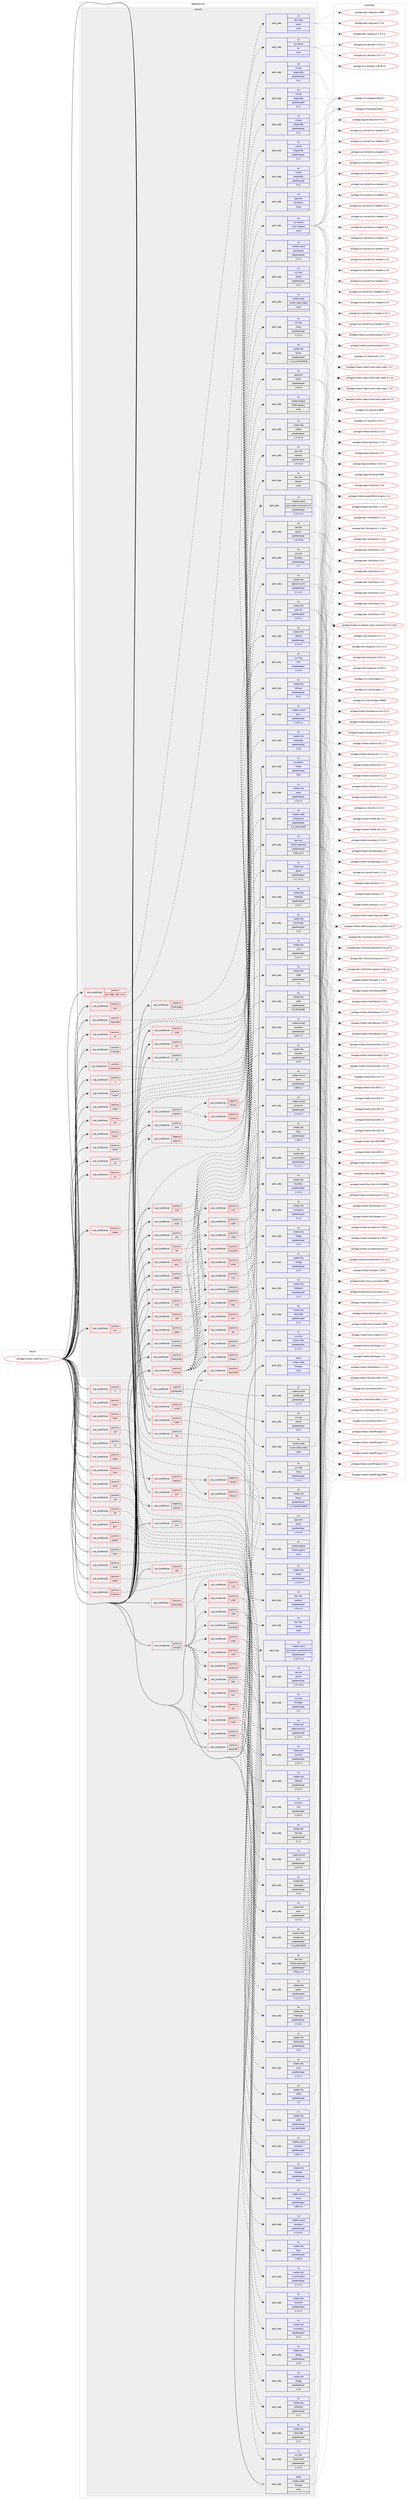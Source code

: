 digraph prolog {

# *************
# Graph options
# *************

newrank=true;
concentrate=true;
compound=true;
graph [rankdir=LR,fontname=Helvetica,fontsize=10,ranksep=1.5];#, ranksep=2.5, nodesep=0.2];
edge  [arrowhead=vee];
node  [fontname=Helvetica,fontsize=10];

# **********
# The ebuild
# **********

subgraph cluster_leftcol {
color=gray;
label=<<i>ebuild</i>>;
id [label="portage://media-video/libav-12.3", color=red, width=4, href="../media-video/libav-12.3.svg"];
}

# ****************
# The dependencies
# ****************

subgraph cluster_midcol {
color=gray;
label=<<i>dependencies</i>>;
subgraph cluster_compile {
fillcolor="#eeeeee";
style=filled;
label=<<i>compile</i>>;
subgraph cond39355 {
dependency177556 [label=<<TABLE BORDER="0" CELLBORDER="1" CELLSPACING="0" CELLPADDING="4"><TR><TD ROWSPAN="3" CELLPADDING="10">use_conditional</TD></TR><TR><TD>positive</TD></TR><TR><TD>X</TD></TR></TABLE>>, shape=none, color=red];
subgraph pack135386 {
dependency177557 [label=<<TABLE BORDER="0" CELLBORDER="1" CELLSPACING="0" CELLPADDING="4" WIDTH="220"><TR><TD ROWSPAN="6" CELLPADDING="30">pack_dep</TD></TR><TR><TD WIDTH="110">no</TD></TR><TR><TD>x11-libs</TD></TR><TR><TD>libxcb</TD></TR><TR><TD>greaterequal</TD></TR><TR><TD>1.9.1</TD></TR></TABLE>>, shape=none, color=blue];
}
dependency177556:e -> dependency177557:w [weight=20,style="dashed",arrowhead="vee"];
}
id:e -> dependency177556:w [weight=20,style="solid",arrowhead="vee"];
subgraph cond39356 {
dependency177558 [label=<<TABLE BORDER="0" CELLBORDER="1" CELLSPACING="0" CELLPADDING="4"><TR><TD ROWSPAN="3" CELLPADDING="10">use_conditional</TD></TR><TR><TD>positive</TD></TR><TR><TD>alsa</TD></TR></TABLE>>, shape=none, color=red];
subgraph pack135387 {
dependency177559 [label=<<TABLE BORDER="0" CELLBORDER="1" CELLSPACING="0" CELLPADDING="4" WIDTH="220"><TR><TD ROWSPAN="6" CELLPADDING="30">pack_dep</TD></TR><TR><TD WIDTH="110">no</TD></TR><TR><TD>media-libs</TD></TR><TR><TD>alsa-lib</TD></TR><TR><TD>greaterequal</TD></TR><TR><TD>1.0.27.2</TD></TR></TABLE>>, shape=none, color=blue];
}
dependency177558:e -> dependency177559:w [weight=20,style="dashed",arrowhead="vee"];
}
id:e -> dependency177558:w [weight=20,style="solid",arrowhead="vee"];
subgraph cond39357 {
dependency177560 [label=<<TABLE BORDER="0" CELLBORDER="1" CELLSPACING="0" CELLPADDING="4"><TR><TD ROWSPAN="3" CELLPADDING="10">use_conditional</TD></TR><TR><TD>positive</TD></TR><TR><TD>amr</TD></TR></TABLE>>, shape=none, color=red];
subgraph pack135388 {
dependency177561 [label=<<TABLE BORDER="0" CELLBORDER="1" CELLSPACING="0" CELLPADDING="4" WIDTH="220"><TR><TD ROWSPAN="6" CELLPADDING="30">pack_dep</TD></TR><TR><TD WIDTH="110">no</TD></TR><TR><TD>media-libs</TD></TR><TR><TD>opencore-amr</TD></TR><TR><TD>greaterequal</TD></TR><TR><TD>0.1.3-r1</TD></TR></TABLE>>, shape=none, color=blue];
}
dependency177560:e -> dependency177561:w [weight=20,style="dashed",arrowhead="vee"];
}
id:e -> dependency177560:w [weight=20,style="solid",arrowhead="vee"];
subgraph cond39358 {
dependency177562 [label=<<TABLE BORDER="0" CELLBORDER="1" CELLSPACING="0" CELLPADDING="4"><TR><TD ROWSPAN="3" CELLPADDING="10">use_conditional</TD></TR><TR><TD>positive</TD></TR><TR><TD>bs2b</TD></TR></TABLE>>, shape=none, color=red];
subgraph pack135389 {
dependency177563 [label=<<TABLE BORDER="0" CELLBORDER="1" CELLSPACING="0" CELLPADDING="4" WIDTH="220"><TR><TD ROWSPAN="6" CELLPADDING="30">pack_dep</TD></TR><TR><TD WIDTH="110">no</TD></TR><TR><TD>media-libs</TD></TR><TR><TD>libbs2b</TD></TR><TR><TD>greaterequal</TD></TR><TR><TD>3.1.0-r1</TD></TR></TABLE>>, shape=none, color=blue];
}
dependency177562:e -> dependency177563:w [weight=20,style="dashed",arrowhead="vee"];
}
id:e -> dependency177562:w [weight=20,style="solid",arrowhead="vee"];
subgraph cond39359 {
dependency177564 [label=<<TABLE BORDER="0" CELLBORDER="1" CELLSPACING="0" CELLPADDING="4"><TR><TD ROWSPAN="3" CELLPADDING="10">use_conditional</TD></TR><TR><TD>positive</TD></TR><TR><TD>bzip2</TD></TR></TABLE>>, shape=none, color=red];
subgraph pack135390 {
dependency177565 [label=<<TABLE BORDER="0" CELLBORDER="1" CELLSPACING="0" CELLPADDING="4" WIDTH="220"><TR><TD ROWSPAN="6" CELLPADDING="30">pack_dep</TD></TR><TR><TD WIDTH="110">no</TD></TR><TR><TD>app-arch</TD></TR><TR><TD>bzip2</TD></TR><TR><TD>greaterequal</TD></TR><TR><TD>1.0.6-r4</TD></TR></TABLE>>, shape=none, color=blue];
}
dependency177564:e -> dependency177565:w [weight=20,style="dashed",arrowhead="vee"];
}
id:e -> dependency177564:w [weight=20,style="solid",arrowhead="vee"];
subgraph cond39360 {
dependency177566 [label=<<TABLE BORDER="0" CELLBORDER="1" CELLSPACING="0" CELLPADDING="4"><TR><TD ROWSPAN="3" CELLPADDING="10">use_conditional</TD></TR><TR><TD>positive</TD></TR><TR><TD>cdio</TD></TR></TABLE>>, shape=none, color=red];
subgraph pack135391 {
dependency177567 [label=<<TABLE BORDER="0" CELLBORDER="1" CELLSPACING="0" CELLPADDING="4" WIDTH="220"><TR><TD ROWSPAN="6" CELLPADDING="30">pack_dep</TD></TR><TR><TD WIDTH="110">no</TD></TR><TR><TD>dev-libs</TD></TR><TR><TD>libcdio-paranoia</TD></TR><TR><TD>greaterequal</TD></TR><TR><TD>0.90_p1-r1</TD></TR></TABLE>>, shape=none, color=blue];
}
dependency177566:e -> dependency177567:w [weight=20,style="dashed",arrowhead="vee"];
}
id:e -> dependency177566:w [weight=20,style="solid",arrowhead="vee"];
subgraph cond39361 {
dependency177568 [label=<<TABLE BORDER="0" CELLBORDER="1" CELLSPACING="0" CELLPADDING="4"><TR><TD ROWSPAN="3" CELLPADDING="10">use_conditional</TD></TR><TR><TD>positive</TD></TR><TR><TD>cpu_flags_x86_mmx</TD></TR></TABLE>>, shape=none, color=red];
subgraph pack135392 {
dependency177569 [label=<<TABLE BORDER="0" CELLBORDER="1" CELLSPACING="0" CELLPADDING="4" WIDTH="220"><TR><TD ROWSPAN="6" CELLPADDING="30">pack_dep</TD></TR><TR><TD WIDTH="110">no</TD></TR><TR><TD>dev-lang</TD></TR><TR><TD>yasm</TD></TR><TR><TD>none</TD></TR><TR><TD></TD></TR></TABLE>>, shape=none, color=blue];
}
dependency177568:e -> dependency177569:w [weight=20,style="dashed",arrowhead="vee"];
}
id:e -> dependency177568:w [weight=20,style="solid",arrowhead="vee"];
subgraph cond39362 {
dependency177570 [label=<<TABLE BORDER="0" CELLBORDER="1" CELLSPACING="0" CELLPADDING="4"><TR><TD ROWSPAN="3" CELLPADDING="10">use_conditional</TD></TR><TR><TD>positive</TD></TR><TR><TD>doc</TD></TR></TABLE>>, shape=none, color=red];
subgraph pack135393 {
dependency177571 [label=<<TABLE BORDER="0" CELLBORDER="1" CELLSPACING="0" CELLPADDING="4" WIDTH="220"><TR><TD ROWSPAN="6" CELLPADDING="30">pack_dep</TD></TR><TR><TD WIDTH="110">no</TD></TR><TR><TD>app-text</TD></TR><TR><TD>texi2html</TD></TR><TR><TD>none</TD></TR><TR><TD></TD></TR></TABLE>>, shape=none, color=blue];
}
dependency177570:e -> dependency177571:w [weight=20,style="dashed",arrowhead="vee"];
}
id:e -> dependency177570:w [weight=20,style="solid",arrowhead="vee"];
subgraph cond39363 {
dependency177572 [label=<<TABLE BORDER="0" CELLBORDER="1" CELLSPACING="0" CELLPADDING="4"><TR><TD ROWSPAN="3" CELLPADDING="10">use_conditional</TD></TR><TR><TD>positive</TD></TR><TR><TD>encode</TD></TR></TABLE>>, shape=none, color=red];
subgraph cond39364 {
dependency177573 [label=<<TABLE BORDER="0" CELLBORDER="1" CELLSPACING="0" CELLPADDING="4"><TR><TD ROWSPAN="3" CELLPADDING="10">use_conditional</TD></TR><TR><TD>positive</TD></TR><TR><TD>aac</TD></TR></TABLE>>, shape=none, color=red];
subgraph pack135394 {
dependency177574 [label=<<TABLE BORDER="0" CELLBORDER="1" CELLSPACING="0" CELLPADDING="4" WIDTH="220"><TR><TD ROWSPAN="6" CELLPADDING="30">pack_dep</TD></TR><TR><TD WIDTH="110">no</TD></TR><TR><TD>media-libs</TD></TR><TR><TD>vo-aacenc</TD></TR><TR><TD>greaterequal</TD></TR><TR><TD>0.1.3</TD></TR></TABLE>>, shape=none, color=blue];
}
dependency177573:e -> dependency177574:w [weight=20,style="dashed",arrowhead="vee"];
}
dependency177572:e -> dependency177573:w [weight=20,style="dashed",arrowhead="vee"];
subgraph cond39365 {
dependency177575 [label=<<TABLE BORDER="0" CELLBORDER="1" CELLSPACING="0" CELLPADDING="4"><TR><TD ROWSPAN="3" CELLPADDING="10">use_conditional</TD></TR><TR><TD>positive</TD></TR><TR><TD>amr</TD></TR></TABLE>>, shape=none, color=red];
subgraph pack135395 {
dependency177576 [label=<<TABLE BORDER="0" CELLBORDER="1" CELLSPACING="0" CELLPADDING="4" WIDTH="220"><TR><TD ROWSPAN="6" CELLPADDING="30">pack_dep</TD></TR><TR><TD WIDTH="110">no</TD></TR><TR><TD>media-libs</TD></TR><TR><TD>vo-amrwbenc</TD></TR><TR><TD>greaterequal</TD></TR><TR><TD>0.1.2-r1</TD></TR></TABLE>>, shape=none, color=blue];
}
dependency177575:e -> dependency177576:w [weight=20,style="dashed",arrowhead="vee"];
}
dependency177572:e -> dependency177575:w [weight=20,style="dashed",arrowhead="vee"];
subgraph cond39366 {
dependency177577 [label=<<TABLE BORDER="0" CELLBORDER="1" CELLSPACING="0" CELLPADDING="4"><TR><TD ROWSPAN="3" CELLPADDING="10">use_conditional</TD></TR><TR><TD>positive</TD></TR><TR><TD>faac</TD></TR></TABLE>>, shape=none, color=red];
subgraph pack135396 {
dependency177578 [label=<<TABLE BORDER="0" CELLBORDER="1" CELLSPACING="0" CELLPADDING="4" WIDTH="220"><TR><TD ROWSPAN="6" CELLPADDING="30">pack_dep</TD></TR><TR><TD WIDTH="110">no</TD></TR><TR><TD>media-libs</TD></TR><TR><TD>faac</TD></TR><TR><TD>greaterequal</TD></TR><TR><TD>1.28-r3</TD></TR></TABLE>>, shape=none, color=blue];
}
dependency177577:e -> dependency177578:w [weight=20,style="dashed",arrowhead="vee"];
}
dependency177572:e -> dependency177577:w [weight=20,style="dashed",arrowhead="vee"];
subgraph cond39367 {
dependency177579 [label=<<TABLE BORDER="0" CELLBORDER="1" CELLSPACING="0" CELLPADDING="4"><TR><TD ROWSPAN="3" CELLPADDING="10">use_conditional</TD></TR><TR><TD>positive</TD></TR><TR><TD>mp3</TD></TR></TABLE>>, shape=none, color=red];
subgraph pack135397 {
dependency177580 [label=<<TABLE BORDER="0" CELLBORDER="1" CELLSPACING="0" CELLPADDING="4" WIDTH="220"><TR><TD ROWSPAN="6" CELLPADDING="30">pack_dep</TD></TR><TR><TD WIDTH="110">no</TD></TR><TR><TD>media-sound</TD></TR><TR><TD>lame</TD></TR><TR><TD>greaterequal</TD></TR><TR><TD>3.99.5-r1</TD></TR></TABLE>>, shape=none, color=blue];
}
dependency177579:e -> dependency177580:w [weight=20,style="dashed",arrowhead="vee"];
}
dependency177572:e -> dependency177579:w [weight=20,style="dashed",arrowhead="vee"];
subgraph cond39368 {
dependency177581 [label=<<TABLE BORDER="0" CELLBORDER="1" CELLSPACING="0" CELLPADDING="4"><TR><TD ROWSPAN="3" CELLPADDING="10">use_conditional</TD></TR><TR><TD>positive</TD></TR><TR><TD>theora</TD></TR></TABLE>>, shape=none, color=red];
subgraph pack135398 {
dependency177582 [label=<<TABLE BORDER="0" CELLBORDER="1" CELLSPACING="0" CELLPADDING="4" WIDTH="220"><TR><TD ROWSPAN="6" CELLPADDING="30">pack_dep</TD></TR><TR><TD WIDTH="110">no</TD></TR><TR><TD>media-libs</TD></TR><TR><TD>libtheora</TD></TR><TR><TD>greaterequal</TD></TR><TR><TD>1.1.1</TD></TR></TABLE>>, shape=none, color=blue];
}
dependency177581:e -> dependency177582:w [weight=20,style="dashed",arrowhead="vee"];
subgraph pack135399 {
dependency177583 [label=<<TABLE BORDER="0" CELLBORDER="1" CELLSPACING="0" CELLPADDING="4" WIDTH="220"><TR><TD ROWSPAN="6" CELLPADDING="30">pack_dep</TD></TR><TR><TD WIDTH="110">no</TD></TR><TR><TD>media-libs</TD></TR><TR><TD>libogg</TD></TR><TR><TD>greaterequal</TD></TR><TR><TD>1.3.0</TD></TR></TABLE>>, shape=none, color=blue];
}
dependency177581:e -> dependency177583:w [weight=20,style="dashed",arrowhead="vee"];
}
dependency177572:e -> dependency177581:w [weight=20,style="dashed",arrowhead="vee"];
subgraph cond39369 {
dependency177584 [label=<<TABLE BORDER="0" CELLBORDER="1" CELLSPACING="0" CELLPADDING="4"><TR><TD ROWSPAN="3" CELLPADDING="10">use_conditional</TD></TR><TR><TD>positive</TD></TR><TR><TD>twolame</TD></TR></TABLE>>, shape=none, color=red];
subgraph pack135400 {
dependency177585 [label=<<TABLE BORDER="0" CELLBORDER="1" CELLSPACING="0" CELLPADDING="4" WIDTH="220"><TR><TD ROWSPAN="6" CELLPADDING="30">pack_dep</TD></TR><TR><TD WIDTH="110">no</TD></TR><TR><TD>media-sound</TD></TR><TR><TD>twolame</TD></TR><TR><TD>greaterequal</TD></TR><TR><TD>0.3.13-r1</TD></TR></TABLE>>, shape=none, color=blue];
}
dependency177584:e -> dependency177585:w [weight=20,style="dashed",arrowhead="vee"];
}
dependency177572:e -> dependency177584:w [weight=20,style="dashed",arrowhead="vee"];
subgraph cond39370 {
dependency177586 [label=<<TABLE BORDER="0" CELLBORDER="1" CELLSPACING="0" CELLPADDING="4"><TR><TD ROWSPAN="3" CELLPADDING="10">use_conditional</TD></TR><TR><TD>positive</TD></TR><TR><TD>vorbis</TD></TR></TABLE>>, shape=none, color=red];
subgraph pack135401 {
dependency177587 [label=<<TABLE BORDER="0" CELLBORDER="1" CELLSPACING="0" CELLPADDING="4" WIDTH="220"><TR><TD ROWSPAN="6" CELLPADDING="30">pack_dep</TD></TR><TR><TD WIDTH="110">no</TD></TR><TR><TD>media-libs</TD></TR><TR><TD>libvorbis</TD></TR><TR><TD>greaterequal</TD></TR><TR><TD>1.3.3-r1</TD></TR></TABLE>>, shape=none, color=blue];
}
dependency177586:e -> dependency177587:w [weight=20,style="dashed",arrowhead="vee"];
subgraph pack135402 {
dependency177588 [label=<<TABLE BORDER="0" CELLBORDER="1" CELLSPACING="0" CELLPADDING="4" WIDTH="220"><TR><TD ROWSPAN="6" CELLPADDING="30">pack_dep</TD></TR><TR><TD WIDTH="110">no</TD></TR><TR><TD>media-libs</TD></TR><TR><TD>libogg</TD></TR><TR><TD>greaterequal</TD></TR><TR><TD>1.3.0</TD></TR></TABLE>>, shape=none, color=blue];
}
dependency177586:e -> dependency177588:w [weight=20,style="dashed",arrowhead="vee"];
}
dependency177572:e -> dependency177586:w [weight=20,style="dashed",arrowhead="vee"];
subgraph cond39371 {
dependency177589 [label=<<TABLE BORDER="0" CELLBORDER="1" CELLSPACING="0" CELLPADDING="4"><TR><TD ROWSPAN="3" CELLPADDING="10">use_conditional</TD></TR><TR><TD>positive</TD></TR><TR><TD>webp</TD></TR></TABLE>>, shape=none, color=red];
subgraph pack135403 {
dependency177590 [label=<<TABLE BORDER="0" CELLBORDER="1" CELLSPACING="0" CELLPADDING="4" WIDTH="220"><TR><TD ROWSPAN="6" CELLPADDING="30">pack_dep</TD></TR><TR><TD WIDTH="110">no</TD></TR><TR><TD>media-libs</TD></TR><TR><TD>libwebp</TD></TR><TR><TD>greaterequal</TD></TR><TR><TD>0.3.0</TD></TR></TABLE>>, shape=none, color=blue];
}
dependency177589:e -> dependency177590:w [weight=20,style="dashed",arrowhead="vee"];
}
dependency177572:e -> dependency177589:w [weight=20,style="dashed",arrowhead="vee"];
subgraph cond39372 {
dependency177591 [label=<<TABLE BORDER="0" CELLBORDER="1" CELLSPACING="0" CELLPADDING="4"><TR><TD ROWSPAN="3" CELLPADDING="10">use_conditional</TD></TR><TR><TD>positive</TD></TR><TR><TD>wavpack</TD></TR></TABLE>>, shape=none, color=red];
subgraph pack135404 {
dependency177592 [label=<<TABLE BORDER="0" CELLBORDER="1" CELLSPACING="0" CELLPADDING="4" WIDTH="220"><TR><TD ROWSPAN="6" CELLPADDING="30">pack_dep</TD></TR><TR><TD WIDTH="110">no</TD></TR><TR><TD>media-sound</TD></TR><TR><TD>wavpack</TD></TR><TR><TD>greaterequal</TD></TR><TR><TD>4.60.1-r1</TD></TR></TABLE>>, shape=none, color=blue];
}
dependency177591:e -> dependency177592:w [weight=20,style="dashed",arrowhead="vee"];
}
dependency177572:e -> dependency177591:w [weight=20,style="dashed",arrowhead="vee"];
subgraph cond39373 {
dependency177593 [label=<<TABLE BORDER="0" CELLBORDER="1" CELLSPACING="0" CELLPADDING="4"><TR><TD ROWSPAN="3" CELLPADDING="10">use_conditional</TD></TR><TR><TD>positive</TD></TR><TR><TD>x264</TD></TR></TABLE>>, shape=none, color=red];
subgraph pack135405 {
dependency177594 [label=<<TABLE BORDER="0" CELLBORDER="1" CELLSPACING="0" CELLPADDING="4" WIDTH="220"><TR><TD ROWSPAN="6" CELLPADDING="30">pack_dep</TD></TR><TR><TD WIDTH="110">no</TD></TR><TR><TD>media-libs</TD></TR><TR><TD>x264</TD></TR><TR><TD>greaterequal</TD></TR><TR><TD>0.0.20130506</TD></TR></TABLE>>, shape=none, color=blue];
}
dependency177593:e -> dependency177594:w [weight=20,style="dashed",arrowhead="vee"];
}
dependency177572:e -> dependency177593:w [weight=20,style="dashed",arrowhead="vee"];
subgraph cond39374 {
dependency177595 [label=<<TABLE BORDER="0" CELLBORDER="1" CELLSPACING="0" CELLPADDING="4"><TR><TD ROWSPAN="3" CELLPADDING="10">use_conditional</TD></TR><TR><TD>positive</TD></TR><TR><TD>x265</TD></TR></TABLE>>, shape=none, color=red];
subgraph pack135406 {
dependency177596 [label=<<TABLE BORDER="0" CELLBORDER="1" CELLSPACING="0" CELLPADDING="4" WIDTH="220"><TR><TD ROWSPAN="6" CELLPADDING="30">pack_dep</TD></TR><TR><TD WIDTH="110">no</TD></TR><TR><TD>media-libs</TD></TR><TR><TD>x265</TD></TR><TR><TD>greaterequal</TD></TR><TR><TD>1.2</TD></TR></TABLE>>, shape=none, color=blue];
}
dependency177595:e -> dependency177596:w [weight=20,style="dashed",arrowhead="vee"];
}
dependency177572:e -> dependency177595:w [weight=20,style="dashed",arrowhead="vee"];
subgraph cond39375 {
dependency177597 [label=<<TABLE BORDER="0" CELLBORDER="1" CELLSPACING="0" CELLPADDING="4"><TR><TD ROWSPAN="3" CELLPADDING="10">use_conditional</TD></TR><TR><TD>positive</TD></TR><TR><TD>xvid</TD></TR></TABLE>>, shape=none, color=red];
subgraph pack135407 {
dependency177598 [label=<<TABLE BORDER="0" CELLBORDER="1" CELLSPACING="0" CELLPADDING="4" WIDTH="220"><TR><TD ROWSPAN="6" CELLPADDING="30">pack_dep</TD></TR><TR><TD WIDTH="110">no</TD></TR><TR><TD>media-libs</TD></TR><TR><TD>xvid</TD></TR><TR><TD>greaterequal</TD></TR><TR><TD>1.3.2-r1</TD></TR></TABLE>>, shape=none, color=blue];
}
dependency177597:e -> dependency177598:w [weight=20,style="dashed",arrowhead="vee"];
}
dependency177572:e -> dependency177597:w [weight=20,style="dashed",arrowhead="vee"];
}
id:e -> dependency177572:w [weight=20,style="solid",arrowhead="vee"];
subgraph cond39376 {
dependency177599 [label=<<TABLE BORDER="0" CELLBORDER="1" CELLSPACING="0" CELLPADDING="4"><TR><TD ROWSPAN="3" CELLPADDING="10">use_conditional</TD></TR><TR><TD>positive</TD></TR><TR><TD>fdk</TD></TR></TABLE>>, shape=none, color=red];
subgraph pack135408 {
dependency177600 [label=<<TABLE BORDER="0" CELLBORDER="1" CELLSPACING="0" CELLPADDING="4" WIDTH="220"><TR><TD ROWSPAN="6" CELLPADDING="30">pack_dep</TD></TR><TR><TD WIDTH="110">no</TD></TR><TR><TD>media-libs</TD></TR><TR><TD>fdk-aac</TD></TR><TR><TD>greaterequal</TD></TR><TR><TD>0.1.2</TD></TR></TABLE>>, shape=none, color=blue];
}
dependency177599:e -> dependency177600:w [weight=20,style="dashed",arrowhead="vee"];
}
id:e -> dependency177599:w [weight=20,style="solid",arrowhead="vee"];
subgraph cond39377 {
dependency177601 [label=<<TABLE BORDER="0" CELLBORDER="1" CELLSPACING="0" CELLPADDING="4"><TR><TD ROWSPAN="3" CELLPADDING="10">use_conditional</TD></TR><TR><TD>positive</TD></TR><TR><TD>fontconfig</TD></TR></TABLE>>, shape=none, color=red];
subgraph pack135409 {
dependency177602 [label=<<TABLE BORDER="0" CELLBORDER="1" CELLSPACING="0" CELLPADDING="4" WIDTH="220"><TR><TD ROWSPAN="6" CELLPADDING="30">pack_dep</TD></TR><TR><TD WIDTH="110">no</TD></TR><TR><TD>media-libs</TD></TR><TR><TD>fontconfig</TD></TR><TR><TD>greaterequal</TD></TR><TR><TD>2.10</TD></TR></TABLE>>, shape=none, color=blue];
}
dependency177601:e -> dependency177602:w [weight=20,style="dashed",arrowhead="vee"];
}
id:e -> dependency177601:w [weight=20,style="solid",arrowhead="vee"];
subgraph cond39378 {
dependency177603 [label=<<TABLE BORDER="0" CELLBORDER="1" CELLSPACING="0" CELLPADDING="4"><TR><TD ROWSPAN="3" CELLPADDING="10">use_conditional</TD></TR><TR><TD>positive</TD></TR><TR><TD>fontconfig</TD></TR></TABLE>>, shape=none, color=red];
subgraph pack135410 {
dependency177604 [label=<<TABLE BORDER="0" CELLBORDER="1" CELLSPACING="0" CELLPADDING="4" WIDTH="220"><TR><TD ROWSPAN="6" CELLPADDING="30">pack_dep</TD></TR><TR><TD WIDTH="110">no</TD></TR><TR><TD>virtual</TD></TR><TR><TD>pkgconfig</TD></TR><TR><TD>greaterequal</TD></TR><TR><TD>0-r1</TD></TR></TABLE>>, shape=none, color=blue];
}
dependency177603:e -> dependency177604:w [weight=20,style="dashed",arrowhead="vee"];
}
id:e -> dependency177603:w [weight=20,style="solid",arrowhead="vee"];
subgraph cond39379 {
dependency177605 [label=<<TABLE BORDER="0" CELLBORDER="1" CELLSPACING="0" CELLPADDING="4"><TR><TD ROWSPAN="3" CELLPADDING="10">use_conditional</TD></TR><TR><TD>positive</TD></TR><TR><TD>frei0r</TD></TR></TABLE>>, shape=none, color=red];
subgraph pack135411 {
dependency177606 [label=<<TABLE BORDER="0" CELLBORDER="1" CELLSPACING="0" CELLPADDING="4" WIDTH="220"><TR><TD ROWSPAN="6" CELLPADDING="30">pack_dep</TD></TR><TR><TD WIDTH="110">no</TD></TR><TR><TD>media-plugins</TD></TR><TR><TD>frei0r-plugins</TD></TR><TR><TD>none</TD></TR><TR><TD></TD></TR></TABLE>>, shape=none, color=blue];
}
dependency177605:e -> dependency177606:w [weight=20,style="dashed",arrowhead="vee"];
}
id:e -> dependency177605:w [weight=20,style="solid",arrowhead="vee"];
subgraph cond39380 {
dependency177607 [label=<<TABLE BORDER="0" CELLBORDER="1" CELLSPACING="0" CELLPADDING="4"><TR><TD ROWSPAN="3" CELLPADDING="10">use_conditional</TD></TR><TR><TD>positive</TD></TR><TR><TD>gsm</TD></TR></TABLE>>, shape=none, color=red];
subgraph pack135412 {
dependency177608 [label=<<TABLE BORDER="0" CELLBORDER="1" CELLSPACING="0" CELLPADDING="4" WIDTH="220"><TR><TD ROWSPAN="6" CELLPADDING="30">pack_dep</TD></TR><TR><TD WIDTH="110">no</TD></TR><TR><TD>media-sound</TD></TR><TR><TD>gsm</TD></TR><TR><TD>greaterequal</TD></TR><TR><TD>1.0.13-r1</TD></TR></TABLE>>, shape=none, color=blue];
}
dependency177607:e -> dependency177608:w [weight=20,style="dashed",arrowhead="vee"];
}
id:e -> dependency177607:w [weight=20,style="solid",arrowhead="vee"];
subgraph cond39381 {
dependency177609 [label=<<TABLE BORDER="0" CELLBORDER="1" CELLSPACING="0" CELLPADDING="4"><TR><TD ROWSPAN="3" CELLPADDING="10">use_conditional</TD></TR><TR><TD>positive</TD></TR><TR><TD>ieee1394</TD></TR></TABLE>>, shape=none, color=red];
subgraph pack135413 {
dependency177610 [label=<<TABLE BORDER="0" CELLBORDER="1" CELLSPACING="0" CELLPADDING="4" WIDTH="220"><TR><TD ROWSPAN="6" CELLPADDING="30">pack_dep</TD></TR><TR><TD WIDTH="110">no</TD></TR><TR><TD>media-libs</TD></TR><TR><TD>libdc1394</TD></TR><TR><TD>greaterequal</TD></TR><TR><TD>2.2.1</TD></TR></TABLE>>, shape=none, color=blue];
}
dependency177609:e -> dependency177610:w [weight=20,style="dashed",arrowhead="vee"];
subgraph pack135414 {
dependency177611 [label=<<TABLE BORDER="0" CELLBORDER="1" CELLSPACING="0" CELLPADDING="4" WIDTH="220"><TR><TD ROWSPAN="6" CELLPADDING="30">pack_dep</TD></TR><TR><TD WIDTH="110">no</TD></TR><TR><TD>sys-libs</TD></TR><TR><TD>libraw1394</TD></TR><TR><TD>greaterequal</TD></TR><TR><TD>2.1.0-r1</TD></TR></TABLE>>, shape=none, color=blue];
}
dependency177609:e -> dependency177611:w [weight=20,style="dashed",arrowhead="vee"];
}
id:e -> dependency177609:w [weight=20,style="solid",arrowhead="vee"];
subgraph cond39382 {
dependency177612 [label=<<TABLE BORDER="0" CELLBORDER="1" CELLSPACING="0" CELLPADDING="4"><TR><TD ROWSPAN="3" CELLPADDING="10">use_conditional</TD></TR><TR><TD>positive</TD></TR><TR><TD>ieee1394</TD></TR></TABLE>>, shape=none, color=red];
subgraph pack135415 {
dependency177613 [label=<<TABLE BORDER="0" CELLBORDER="1" CELLSPACING="0" CELLPADDING="4" WIDTH="220"><TR><TD ROWSPAN="6" CELLPADDING="30">pack_dep</TD></TR><TR><TD WIDTH="110">no</TD></TR><TR><TD>virtual</TD></TR><TR><TD>pkgconfig</TD></TR><TR><TD>greaterequal</TD></TR><TR><TD>0-r1</TD></TR></TABLE>>, shape=none, color=blue];
}
dependency177612:e -> dependency177613:w [weight=20,style="dashed",arrowhead="vee"];
}
id:e -> dependency177612:w [weight=20,style="solid",arrowhead="vee"];
subgraph cond39383 {
dependency177614 [label=<<TABLE BORDER="0" CELLBORDER="1" CELLSPACING="0" CELLPADDING="4"><TR><TD ROWSPAN="3" CELLPADDING="10">use_conditional</TD></TR><TR><TD>positive</TD></TR><TR><TD>jack</TD></TR></TABLE>>, shape=none, color=red];
subgraph pack135416 {
dependency177615 [label=<<TABLE BORDER="0" CELLBORDER="1" CELLSPACING="0" CELLPADDING="4" WIDTH="220"><TR><TD ROWSPAN="6" CELLPADDING="30">pack_dep</TD></TR><TR><TD WIDTH="110">no</TD></TR><TR><TD>media-sound</TD></TR><TR><TD>jack-audio-connection-kit</TD></TR><TR><TD>greaterequal</TD></TR><TR><TD>0.121.3-r1</TD></TR></TABLE>>, shape=none, color=blue];
}
dependency177614:e -> dependency177615:w [weight=20,style="dashed",arrowhead="vee"];
}
id:e -> dependency177614:w [weight=20,style="solid",arrowhead="vee"];
subgraph cond39384 {
dependency177616 [label=<<TABLE BORDER="0" CELLBORDER="1" CELLSPACING="0" CELLPADDING="4"><TR><TD ROWSPAN="3" CELLPADDING="10">use_conditional</TD></TR><TR><TD>positive</TD></TR><TR><TD>jpeg2k</TD></TR></TABLE>>, shape=none, color=red];
subgraph pack135417 {
dependency177617 [label=<<TABLE BORDER="0" CELLBORDER="1" CELLSPACING="0" CELLPADDING="4" WIDTH="220"><TR><TD ROWSPAN="6" CELLPADDING="30">pack_dep</TD></TR><TR><TD WIDTH="110">no</TD></TR><TR><TD>media-libs</TD></TR><TR><TD>openjpeg</TD></TR><TR><TD>greaterequal</TD></TR><TR><TD>1.5.0</TD></TR></TABLE>>, shape=none, color=blue];
}
dependency177616:e -> dependency177617:w [weight=20,style="dashed",arrowhead="vee"];
}
id:e -> dependency177616:w [weight=20,style="solid",arrowhead="vee"];
subgraph cond39385 {
dependency177618 [label=<<TABLE BORDER="0" CELLBORDER="1" CELLSPACING="0" CELLPADDING="4"><TR><TD ROWSPAN="3" CELLPADDING="10">use_conditional</TD></TR><TR><TD>positive</TD></TR><TR><TD>nvidia</TD></TR></TABLE>>, shape=none, color=red];
subgraph pack135418 {
dependency177619 [label=<<TABLE BORDER="0" CELLBORDER="1" CELLSPACING="0" CELLPADDING="4" WIDTH="220"><TR><TD ROWSPAN="6" CELLPADDING="30">pack_dep</TD></TR><TR><TD WIDTH="110">no</TD></TR><TR><TD>media-video</TD></TR><TR><TD>nvidia-video-codec</TD></TR><TR><TD>none</TD></TR><TR><TD></TD></TR></TABLE>>, shape=none, color=blue];
}
dependency177618:e -> dependency177619:w [weight=20,style="dashed",arrowhead="vee"];
}
id:e -> dependency177618:w [weight=20,style="solid",arrowhead="vee"];
subgraph cond39386 {
dependency177620 [label=<<TABLE BORDER="0" CELLBORDER="1" CELLSPACING="0" CELLPADDING="4"><TR><TD ROWSPAN="3" CELLPADDING="10">use_conditional</TD></TR><TR><TD>positive</TD></TR><TR><TD>opus</TD></TR></TABLE>>, shape=none, color=red];
subgraph pack135419 {
dependency177621 [label=<<TABLE BORDER="0" CELLBORDER="1" CELLSPACING="0" CELLPADDING="4" WIDTH="220"><TR><TD ROWSPAN="6" CELLPADDING="30">pack_dep</TD></TR><TR><TD WIDTH="110">no</TD></TR><TR><TD>media-libs</TD></TR><TR><TD>opus</TD></TR><TR><TD>greaterequal</TD></TR><TR><TD>1.0.2-r2</TD></TR></TABLE>>, shape=none, color=blue];
}
dependency177620:e -> dependency177621:w [weight=20,style="dashed",arrowhead="vee"];
}
id:e -> dependency177620:w [weight=20,style="solid",arrowhead="vee"];
subgraph cond39387 {
dependency177622 [label=<<TABLE BORDER="0" CELLBORDER="1" CELLSPACING="0" CELLPADDING="4"><TR><TD ROWSPAN="3" CELLPADDING="10">use_conditional</TD></TR><TR><TD>positive</TD></TR><TR><TD>pulseaudio</TD></TR></TABLE>>, shape=none, color=red];
subgraph pack135420 {
dependency177623 [label=<<TABLE BORDER="0" CELLBORDER="1" CELLSPACING="0" CELLPADDING="4" WIDTH="220"><TR><TD ROWSPAN="6" CELLPADDING="30">pack_dep</TD></TR><TR><TD WIDTH="110">no</TD></TR><TR><TD>media-sound</TD></TR><TR><TD>pulseaudio</TD></TR><TR><TD>greaterequal</TD></TR><TR><TD>2.1-r1</TD></TR></TABLE>>, shape=none, color=blue];
}
dependency177622:e -> dependency177623:w [weight=20,style="dashed",arrowhead="vee"];
}
id:e -> dependency177622:w [weight=20,style="solid",arrowhead="vee"];
subgraph cond39388 {
dependency177624 [label=<<TABLE BORDER="0" CELLBORDER="1" CELLSPACING="0" CELLPADDING="4"><TR><TD ROWSPAN="3" CELLPADDING="10">use_conditional</TD></TR><TR><TD>positive</TD></TR><TR><TD>rtmp</TD></TR></TABLE>>, shape=none, color=red];
subgraph pack135421 {
dependency177625 [label=<<TABLE BORDER="0" CELLBORDER="1" CELLSPACING="0" CELLPADDING="4" WIDTH="220"><TR><TD ROWSPAN="6" CELLPADDING="30">pack_dep</TD></TR><TR><TD WIDTH="110">no</TD></TR><TR><TD>media-video</TD></TR><TR><TD>rtmpdump</TD></TR><TR><TD>greaterequal</TD></TR><TR><TD>2.4_p20131018</TD></TR></TABLE>>, shape=none, color=blue];
}
dependency177624:e -> dependency177625:w [weight=20,style="dashed",arrowhead="vee"];
}
id:e -> dependency177624:w [weight=20,style="solid",arrowhead="vee"];
subgraph cond39389 {
dependency177626 [label=<<TABLE BORDER="0" CELLBORDER="1" CELLSPACING="0" CELLPADDING="4"><TR><TD ROWSPAN="3" CELLPADDING="10">use_conditional</TD></TR><TR><TD>positive</TD></TR><TR><TD>rtmp</TD></TR></TABLE>>, shape=none, color=red];
subgraph pack135422 {
dependency177627 [label=<<TABLE BORDER="0" CELLBORDER="1" CELLSPACING="0" CELLPADDING="4" WIDTH="220"><TR><TD ROWSPAN="6" CELLPADDING="30">pack_dep</TD></TR><TR><TD WIDTH="110">no</TD></TR><TR><TD>virtual</TD></TR><TR><TD>pkgconfig</TD></TR><TR><TD>greaterequal</TD></TR><TR><TD>0-r1</TD></TR></TABLE>>, shape=none, color=blue];
}
dependency177626:e -> dependency177627:w [weight=20,style="dashed",arrowhead="vee"];
}
id:e -> dependency177626:w [weight=20,style="solid",arrowhead="vee"];
subgraph cond39390 {
dependency177628 [label=<<TABLE BORDER="0" CELLBORDER="1" CELLSPACING="0" CELLPADDING="4"><TR><TD ROWSPAN="3" CELLPADDING="10">use_conditional</TD></TR><TR><TD>positive</TD></TR><TR><TD>sdl</TD></TR></TABLE>>, shape=none, color=red];
subgraph pack135423 {
dependency177629 [label=<<TABLE BORDER="0" CELLBORDER="1" CELLSPACING="0" CELLPADDING="4" WIDTH="220"><TR><TD ROWSPAN="6" CELLPADDING="30">pack_dep</TD></TR><TR><TD WIDTH="110">no</TD></TR><TR><TD>media-libs</TD></TR><TR><TD>libsdl</TD></TR><TR><TD>greaterequal</TD></TR><TR><TD>1.2.15-r4</TD></TR></TABLE>>, shape=none, color=blue];
}
dependency177628:e -> dependency177629:w [weight=20,style="dashed",arrowhead="vee"];
}
id:e -> dependency177628:w [weight=20,style="solid",arrowhead="vee"];
subgraph cond39391 {
dependency177630 [label=<<TABLE BORDER="0" CELLBORDER="1" CELLSPACING="0" CELLPADDING="4"><TR><TD ROWSPAN="3" CELLPADDING="10">use_conditional</TD></TR><TR><TD>positive</TD></TR><TR><TD>speex</TD></TR></TABLE>>, shape=none, color=red];
subgraph pack135424 {
dependency177631 [label=<<TABLE BORDER="0" CELLBORDER="1" CELLSPACING="0" CELLPADDING="4" WIDTH="220"><TR><TD ROWSPAN="6" CELLPADDING="30">pack_dep</TD></TR><TR><TD WIDTH="110">no</TD></TR><TR><TD>media-libs</TD></TR><TR><TD>speex</TD></TR><TR><TD>greaterequal</TD></TR><TR><TD>1.2_rc1-r1</TD></TR></TABLE>>, shape=none, color=blue];
}
dependency177630:e -> dependency177631:w [weight=20,style="dashed",arrowhead="vee"];
}
id:e -> dependency177630:w [weight=20,style="solid",arrowhead="vee"];
subgraph cond39392 {
dependency177632 [label=<<TABLE BORDER="0" CELLBORDER="1" CELLSPACING="0" CELLPADDING="4"><TR><TD ROWSPAN="3" CELLPADDING="10">use_conditional</TD></TR><TR><TD>positive</TD></TR><TR><TD>ssl</TD></TR></TABLE>>, shape=none, color=red];
subgraph cond39393 {
dependency177633 [label=<<TABLE BORDER="0" CELLBORDER="1" CELLSPACING="0" CELLPADDING="4"><TR><TD ROWSPAN="3" CELLPADDING="10">use_conditional</TD></TR><TR><TD>positive</TD></TR><TR><TD>openssl</TD></TR></TABLE>>, shape=none, color=red];
subgraph cond39394 {
dependency177634 [label=<<TABLE BORDER="0" CELLBORDER="1" CELLSPACING="0" CELLPADDING="4"><TR><TD ROWSPAN="3" CELLPADDING="10">use_conditional</TD></TR><TR><TD>negative</TD></TR><TR><TD>libressl</TD></TR></TABLE>>, shape=none, color=red];
subgraph pack135425 {
dependency177635 [label=<<TABLE BORDER="0" CELLBORDER="1" CELLSPACING="0" CELLPADDING="4" WIDTH="220"><TR><TD ROWSPAN="6" CELLPADDING="30">pack_dep</TD></TR><TR><TD WIDTH="110">no</TD></TR><TR><TD>dev-libs</TD></TR><TR><TD>openssl</TD></TR><TR><TD>greaterequal</TD></TR><TR><TD>1.0.1h-r2</TD></TR></TABLE>>, shape=none, color=blue];
}
dependency177634:e -> dependency177635:w [weight=20,style="dashed",arrowhead="vee"];
}
dependency177633:e -> dependency177634:w [weight=20,style="dashed",arrowhead="vee"];
subgraph cond39395 {
dependency177636 [label=<<TABLE BORDER="0" CELLBORDER="1" CELLSPACING="0" CELLPADDING="4"><TR><TD ROWSPAN="3" CELLPADDING="10">use_conditional</TD></TR><TR><TD>positive</TD></TR><TR><TD>libressl</TD></TR></TABLE>>, shape=none, color=red];
subgraph pack135426 {
dependency177637 [label=<<TABLE BORDER="0" CELLBORDER="1" CELLSPACING="0" CELLPADDING="4" WIDTH="220"><TR><TD ROWSPAN="6" CELLPADDING="30">pack_dep</TD></TR><TR><TD WIDTH="110">no</TD></TR><TR><TD>dev-libs</TD></TR><TR><TD>libressl</TD></TR><TR><TD>none</TD></TR><TR><TD></TD></TR></TABLE>>, shape=none, color=blue];
}
dependency177636:e -> dependency177637:w [weight=20,style="dashed",arrowhead="vee"];
}
dependency177633:e -> dependency177636:w [weight=20,style="dashed",arrowhead="vee"];
}
dependency177632:e -> dependency177633:w [weight=20,style="dashed",arrowhead="vee"];
subgraph cond39396 {
dependency177638 [label=<<TABLE BORDER="0" CELLBORDER="1" CELLSPACING="0" CELLPADDING="4"><TR><TD ROWSPAN="3" CELLPADDING="10">use_conditional</TD></TR><TR><TD>negative</TD></TR><TR><TD>openssl</TD></TR></TABLE>>, shape=none, color=red];
subgraph pack135427 {
dependency177639 [label=<<TABLE BORDER="0" CELLBORDER="1" CELLSPACING="0" CELLPADDING="4" WIDTH="220"><TR><TD ROWSPAN="6" CELLPADDING="30">pack_dep</TD></TR><TR><TD WIDTH="110">no</TD></TR><TR><TD>net-libs</TD></TR><TR><TD>gnutls</TD></TR><TR><TD>greaterequal</TD></TR><TR><TD>2.12.23-r6</TD></TR></TABLE>>, shape=none, color=blue];
}
dependency177638:e -> dependency177639:w [weight=20,style="dashed",arrowhead="vee"];
}
dependency177632:e -> dependency177638:w [weight=20,style="dashed",arrowhead="vee"];
}
id:e -> dependency177632:w [weight=20,style="solid",arrowhead="vee"];
subgraph cond39397 {
dependency177640 [label=<<TABLE BORDER="0" CELLBORDER="1" CELLSPACING="0" CELLPADDING="4"><TR><TD ROWSPAN="3" CELLPADDING="10">use_conditional</TD></TR><TR><TD>positive</TD></TR><TR><TD>ssl</TD></TR></TABLE>>, shape=none, color=red];
subgraph pack135428 {
dependency177641 [label=<<TABLE BORDER="0" CELLBORDER="1" CELLSPACING="0" CELLPADDING="4" WIDTH="220"><TR><TD ROWSPAN="6" CELLPADDING="30">pack_dep</TD></TR><TR><TD WIDTH="110">no</TD></TR><TR><TD>virtual</TD></TR><TR><TD>pkgconfig</TD></TR><TR><TD>greaterequal</TD></TR><TR><TD>0-r1</TD></TR></TABLE>>, shape=none, color=blue];
}
dependency177640:e -> dependency177641:w [weight=20,style="dashed",arrowhead="vee"];
}
id:e -> dependency177640:w [weight=20,style="solid",arrowhead="vee"];
subgraph cond39398 {
dependency177642 [label=<<TABLE BORDER="0" CELLBORDER="1" CELLSPACING="0" CELLPADDING="4"><TR><TD ROWSPAN="3" CELLPADDING="10">use_conditional</TD></TR><TR><TD>positive</TD></TR><TR><TD>test</TD></TR></TABLE>>, shape=none, color=red];
subgraph pack135429 {
dependency177643 [label=<<TABLE BORDER="0" CELLBORDER="1" CELLSPACING="0" CELLPADDING="4" WIDTH="220"><TR><TD ROWSPAN="6" CELLPADDING="30">pack_dep</TD></TR><TR><TD WIDTH="110">no</TD></TR><TR><TD>sys-devel</TD></TR><TR><TD>bc</TD></TR><TR><TD>none</TD></TR><TR><TD></TD></TR></TABLE>>, shape=none, color=blue];
}
dependency177642:e -> dependency177643:w [weight=20,style="dashed",arrowhead="vee"];
}
id:e -> dependency177642:w [weight=20,style="solid",arrowhead="vee"];
subgraph cond39399 {
dependency177644 [label=<<TABLE BORDER="0" CELLBORDER="1" CELLSPACING="0" CELLPADDING="4"><TR><TD ROWSPAN="3" CELLPADDING="10">use_conditional</TD></TR><TR><TD>positive</TD></TR><TR><TD>truetype</TD></TR></TABLE>>, shape=none, color=red];
subgraph pack135430 {
dependency177645 [label=<<TABLE BORDER="0" CELLBORDER="1" CELLSPACING="0" CELLPADDING="4" WIDTH="220"><TR><TD ROWSPAN="6" CELLPADDING="30">pack_dep</TD></TR><TR><TD WIDTH="110">no</TD></TR><TR><TD>media-libs</TD></TR><TR><TD>freetype</TD></TR><TR><TD>greaterequal</TD></TR><TR><TD>2.5.0.1</TD></TR></TABLE>>, shape=none, color=blue];
}
dependency177644:e -> dependency177645:w [weight=20,style="dashed",arrowhead="vee"];
}
id:e -> dependency177644:w [weight=20,style="solid",arrowhead="vee"];
subgraph cond39400 {
dependency177646 [label=<<TABLE BORDER="0" CELLBORDER="1" CELLSPACING="0" CELLPADDING="4"><TR><TD ROWSPAN="3" CELLPADDING="10">use_conditional</TD></TR><TR><TD>positive</TD></TR><TR><TD>truetype</TD></TR></TABLE>>, shape=none, color=red];
subgraph pack135431 {
dependency177647 [label=<<TABLE BORDER="0" CELLBORDER="1" CELLSPACING="0" CELLPADDING="4" WIDTH="220"><TR><TD ROWSPAN="6" CELLPADDING="30">pack_dep</TD></TR><TR><TD WIDTH="110">no</TD></TR><TR><TD>virtual</TD></TR><TR><TD>pkgconfig</TD></TR><TR><TD>greaterequal</TD></TR><TR><TD>0-r1</TD></TR></TABLE>>, shape=none, color=blue];
}
dependency177646:e -> dependency177647:w [weight=20,style="dashed",arrowhead="vee"];
}
id:e -> dependency177646:w [weight=20,style="solid",arrowhead="vee"];
subgraph cond39401 {
dependency177648 [label=<<TABLE BORDER="0" CELLBORDER="1" CELLSPACING="0" CELLPADDING="4"><TR><TD ROWSPAN="3" CELLPADDING="10">use_conditional</TD></TR><TR><TD>positive</TD></TR><TR><TD>v4l</TD></TR></TABLE>>, shape=none, color=red];
subgraph pack135432 {
dependency177649 [label=<<TABLE BORDER="0" CELLBORDER="1" CELLSPACING="0" CELLPADDING="4" WIDTH="220"><TR><TD ROWSPAN="6" CELLPADDING="30">pack_dep</TD></TR><TR><TD WIDTH="110">no</TD></TR><TR><TD>sys-kernel</TD></TR><TR><TD>linux-headers</TD></TR><TR><TD>none</TD></TR><TR><TD></TD></TR></TABLE>>, shape=none, color=blue];
}
dependency177648:e -> dependency177649:w [weight=20,style="dashed",arrowhead="vee"];
}
id:e -> dependency177648:w [weight=20,style="solid",arrowhead="vee"];
subgraph cond39402 {
dependency177650 [label=<<TABLE BORDER="0" CELLBORDER="1" CELLSPACING="0" CELLPADDING="4"><TR><TD ROWSPAN="3" CELLPADDING="10">use_conditional</TD></TR><TR><TD>positive</TD></TR><TR><TD>vaapi</TD></TR></TABLE>>, shape=none, color=red];
subgraph pack135433 {
dependency177651 [label=<<TABLE BORDER="0" CELLBORDER="1" CELLSPACING="0" CELLPADDING="4" WIDTH="220"><TR><TD ROWSPAN="6" CELLPADDING="30">pack_dep</TD></TR><TR><TD WIDTH="110">no</TD></TR><TR><TD>x11-libs</TD></TR><TR><TD>libva</TD></TR><TR><TD>greaterequal</TD></TR><TR><TD>1.2.1-r1</TD></TR></TABLE>>, shape=none, color=blue];
}
dependency177650:e -> dependency177651:w [weight=20,style="dashed",arrowhead="vee"];
}
id:e -> dependency177650:w [weight=20,style="solid",arrowhead="vee"];
subgraph cond39403 {
dependency177652 [label=<<TABLE BORDER="0" CELLBORDER="1" CELLSPACING="0" CELLPADDING="4"><TR><TD ROWSPAN="3" CELLPADDING="10">use_conditional</TD></TR><TR><TD>positive</TD></TR><TR><TD>vdpau</TD></TR></TABLE>>, shape=none, color=red];
subgraph pack135434 {
dependency177653 [label=<<TABLE BORDER="0" CELLBORDER="1" CELLSPACING="0" CELLPADDING="4" WIDTH="220"><TR><TD ROWSPAN="6" CELLPADDING="30">pack_dep</TD></TR><TR><TD WIDTH="110">no</TD></TR><TR><TD>x11-libs</TD></TR><TR><TD>libvdpau</TD></TR><TR><TD>greaterequal</TD></TR><TR><TD>0.7</TD></TR></TABLE>>, shape=none, color=blue];
}
dependency177652:e -> dependency177653:w [weight=20,style="dashed",arrowhead="vee"];
}
id:e -> dependency177652:w [weight=20,style="solid",arrowhead="vee"];
subgraph cond39404 {
dependency177654 [label=<<TABLE BORDER="0" CELLBORDER="1" CELLSPACING="0" CELLPADDING="4"><TR><TD ROWSPAN="3" CELLPADDING="10">use_conditional</TD></TR><TR><TD>positive</TD></TR><TR><TD>vpx</TD></TR></TABLE>>, shape=none, color=red];
subgraph pack135435 {
dependency177655 [label=<<TABLE BORDER="0" CELLBORDER="1" CELLSPACING="0" CELLPADDING="4" WIDTH="220"><TR><TD ROWSPAN="6" CELLPADDING="30">pack_dep</TD></TR><TR><TD WIDTH="110">no</TD></TR><TR><TD>media-libs</TD></TR><TR><TD>libvpx</TD></TR><TR><TD>greaterequal</TD></TR><TR><TD>1.2.0_pre20130625</TD></TR></TABLE>>, shape=none, color=blue];
}
dependency177654:e -> dependency177655:w [weight=20,style="dashed",arrowhead="vee"];
}
id:e -> dependency177654:w [weight=20,style="solid",arrowhead="vee"];
subgraph cond39405 {
dependency177656 [label=<<TABLE BORDER="0" CELLBORDER="1" CELLSPACING="0" CELLPADDING="4"><TR><TD ROWSPAN="3" CELLPADDING="10">use_conditional</TD></TR><TR><TD>positive</TD></TR><TR><TD>zlib</TD></TR></TABLE>>, shape=none, color=red];
subgraph pack135436 {
dependency177657 [label=<<TABLE BORDER="0" CELLBORDER="1" CELLSPACING="0" CELLPADDING="4" WIDTH="220"><TR><TD ROWSPAN="6" CELLPADDING="30">pack_dep</TD></TR><TR><TD WIDTH="110">no</TD></TR><TR><TD>sys-libs</TD></TR><TR><TD>zlib</TD></TR><TR><TD>greaterequal</TD></TR><TR><TD>1.2.8-r1</TD></TR></TABLE>>, shape=none, color=blue];
}
dependency177656:e -> dependency177657:w [weight=20,style="dashed",arrowhead="vee"];
}
id:e -> dependency177656:w [weight=20,style="solid",arrowhead="vee"];
subgraph pack135437 {
dependency177658 [label=<<TABLE BORDER="0" CELLBORDER="1" CELLSPACING="0" CELLPADDING="4" WIDTH="220"><TR><TD ROWSPAN="6" CELLPADDING="30">pack_dep</TD></TR><TR><TD WIDTH="110">no</TD></TR><TR><TD>sys-devel</TD></TR><TR><TD>make</TD></TR><TR><TD>greaterequal</TD></TR><TR><TD>3.81</TD></TR></TABLE>>, shape=none, color=blue];
}
id:e -> dependency177658:w [weight=20,style="solid",arrowhead="vee"];
subgraph pack135438 {
dependency177659 [label=<<TABLE BORDER="0" CELLBORDER="1" CELLSPACING="0" CELLPADDING="4" WIDTH="220"><TR><TD ROWSPAN="6" CELLPADDING="30">pack_dep</TD></TR><TR><TD WIDTH="110">weak</TD></TR><TR><TD>media-video</TD></TR><TR><TD>ffmpeg</TD></TR><TR><TD>none</TD></TR><TR><TD></TD></TR></TABLE>>, shape=none, color=blue];
}
id:e -> dependency177659:w [weight=20,style="solid",arrowhead="vee"];
}
subgraph cluster_compileandrun {
fillcolor="#eeeeee";
style=filled;
label=<<i>compile and run</i>>;
}
subgraph cluster_run {
fillcolor="#eeeeee";
style=filled;
label=<<i>run</i>>;
subgraph cond39406 {
dependency177660 [label=<<TABLE BORDER="0" CELLBORDER="1" CELLSPACING="0" CELLPADDING="4"><TR><TD ROWSPAN="3" CELLPADDING="10">use_conditional</TD></TR><TR><TD>positive</TD></TR><TR><TD>X</TD></TR></TABLE>>, shape=none, color=red];
subgraph pack135439 {
dependency177661 [label=<<TABLE BORDER="0" CELLBORDER="1" CELLSPACING="0" CELLPADDING="4" WIDTH="220"><TR><TD ROWSPAN="6" CELLPADDING="30">pack_dep</TD></TR><TR><TD WIDTH="110">no</TD></TR><TR><TD>x11-libs</TD></TR><TR><TD>libxcb</TD></TR><TR><TD>greaterequal</TD></TR><TR><TD>1.9.1</TD></TR></TABLE>>, shape=none, color=blue];
}
dependency177660:e -> dependency177661:w [weight=20,style="dashed",arrowhead="vee"];
}
id:e -> dependency177660:w [weight=20,style="solid",arrowhead="odot"];
subgraph cond39407 {
dependency177662 [label=<<TABLE BORDER="0" CELLBORDER="1" CELLSPACING="0" CELLPADDING="4"><TR><TD ROWSPAN="3" CELLPADDING="10">use_conditional</TD></TR><TR><TD>positive</TD></TR><TR><TD>alsa</TD></TR></TABLE>>, shape=none, color=red];
subgraph pack135440 {
dependency177663 [label=<<TABLE BORDER="0" CELLBORDER="1" CELLSPACING="0" CELLPADDING="4" WIDTH="220"><TR><TD ROWSPAN="6" CELLPADDING="30">pack_dep</TD></TR><TR><TD WIDTH="110">no</TD></TR><TR><TD>media-libs</TD></TR><TR><TD>alsa-lib</TD></TR><TR><TD>greaterequal</TD></TR><TR><TD>1.0.27.2</TD></TR></TABLE>>, shape=none, color=blue];
}
dependency177662:e -> dependency177663:w [weight=20,style="dashed",arrowhead="vee"];
}
id:e -> dependency177662:w [weight=20,style="solid",arrowhead="odot"];
subgraph cond39408 {
dependency177664 [label=<<TABLE BORDER="0" CELLBORDER="1" CELLSPACING="0" CELLPADDING="4"><TR><TD ROWSPAN="3" CELLPADDING="10">use_conditional</TD></TR><TR><TD>positive</TD></TR><TR><TD>amr</TD></TR></TABLE>>, shape=none, color=red];
subgraph pack135441 {
dependency177665 [label=<<TABLE BORDER="0" CELLBORDER="1" CELLSPACING="0" CELLPADDING="4" WIDTH="220"><TR><TD ROWSPAN="6" CELLPADDING="30">pack_dep</TD></TR><TR><TD WIDTH="110">no</TD></TR><TR><TD>media-libs</TD></TR><TR><TD>opencore-amr</TD></TR><TR><TD>greaterequal</TD></TR><TR><TD>0.1.3-r1</TD></TR></TABLE>>, shape=none, color=blue];
}
dependency177664:e -> dependency177665:w [weight=20,style="dashed",arrowhead="vee"];
}
id:e -> dependency177664:w [weight=20,style="solid",arrowhead="odot"];
subgraph cond39409 {
dependency177666 [label=<<TABLE BORDER="0" CELLBORDER="1" CELLSPACING="0" CELLPADDING="4"><TR><TD ROWSPAN="3" CELLPADDING="10">use_conditional</TD></TR><TR><TD>positive</TD></TR><TR><TD>bs2b</TD></TR></TABLE>>, shape=none, color=red];
subgraph pack135442 {
dependency177667 [label=<<TABLE BORDER="0" CELLBORDER="1" CELLSPACING="0" CELLPADDING="4" WIDTH="220"><TR><TD ROWSPAN="6" CELLPADDING="30">pack_dep</TD></TR><TR><TD WIDTH="110">no</TD></TR><TR><TD>media-libs</TD></TR><TR><TD>libbs2b</TD></TR><TR><TD>greaterequal</TD></TR><TR><TD>3.1.0-r1</TD></TR></TABLE>>, shape=none, color=blue];
}
dependency177666:e -> dependency177667:w [weight=20,style="dashed",arrowhead="vee"];
}
id:e -> dependency177666:w [weight=20,style="solid",arrowhead="odot"];
subgraph cond39410 {
dependency177668 [label=<<TABLE BORDER="0" CELLBORDER="1" CELLSPACING="0" CELLPADDING="4"><TR><TD ROWSPAN="3" CELLPADDING="10">use_conditional</TD></TR><TR><TD>positive</TD></TR><TR><TD>bzip2</TD></TR></TABLE>>, shape=none, color=red];
subgraph pack135443 {
dependency177669 [label=<<TABLE BORDER="0" CELLBORDER="1" CELLSPACING="0" CELLPADDING="4" WIDTH="220"><TR><TD ROWSPAN="6" CELLPADDING="30">pack_dep</TD></TR><TR><TD WIDTH="110">no</TD></TR><TR><TD>app-arch</TD></TR><TR><TD>bzip2</TD></TR><TR><TD>greaterequal</TD></TR><TR><TD>1.0.6-r4</TD></TR></TABLE>>, shape=none, color=blue];
}
dependency177668:e -> dependency177669:w [weight=20,style="dashed",arrowhead="vee"];
}
id:e -> dependency177668:w [weight=20,style="solid",arrowhead="odot"];
subgraph cond39411 {
dependency177670 [label=<<TABLE BORDER="0" CELLBORDER="1" CELLSPACING="0" CELLPADDING="4"><TR><TD ROWSPAN="3" CELLPADDING="10">use_conditional</TD></TR><TR><TD>positive</TD></TR><TR><TD>cdio</TD></TR></TABLE>>, shape=none, color=red];
subgraph pack135444 {
dependency177671 [label=<<TABLE BORDER="0" CELLBORDER="1" CELLSPACING="0" CELLPADDING="4" WIDTH="220"><TR><TD ROWSPAN="6" CELLPADDING="30">pack_dep</TD></TR><TR><TD WIDTH="110">no</TD></TR><TR><TD>dev-libs</TD></TR><TR><TD>libcdio-paranoia</TD></TR><TR><TD>greaterequal</TD></TR><TR><TD>0.90_p1-r1</TD></TR></TABLE>>, shape=none, color=blue];
}
dependency177670:e -> dependency177671:w [weight=20,style="dashed",arrowhead="vee"];
}
id:e -> dependency177670:w [weight=20,style="solid",arrowhead="odot"];
subgraph cond39412 {
dependency177672 [label=<<TABLE BORDER="0" CELLBORDER="1" CELLSPACING="0" CELLPADDING="4"><TR><TD ROWSPAN="3" CELLPADDING="10">use_conditional</TD></TR><TR><TD>positive</TD></TR><TR><TD>encode</TD></TR></TABLE>>, shape=none, color=red];
subgraph cond39413 {
dependency177673 [label=<<TABLE BORDER="0" CELLBORDER="1" CELLSPACING="0" CELLPADDING="4"><TR><TD ROWSPAN="3" CELLPADDING="10">use_conditional</TD></TR><TR><TD>positive</TD></TR><TR><TD>aac</TD></TR></TABLE>>, shape=none, color=red];
subgraph pack135445 {
dependency177674 [label=<<TABLE BORDER="0" CELLBORDER="1" CELLSPACING="0" CELLPADDING="4" WIDTH="220"><TR><TD ROWSPAN="6" CELLPADDING="30">pack_dep</TD></TR><TR><TD WIDTH="110">no</TD></TR><TR><TD>media-libs</TD></TR><TR><TD>vo-aacenc</TD></TR><TR><TD>greaterequal</TD></TR><TR><TD>0.1.3</TD></TR></TABLE>>, shape=none, color=blue];
}
dependency177673:e -> dependency177674:w [weight=20,style="dashed",arrowhead="vee"];
}
dependency177672:e -> dependency177673:w [weight=20,style="dashed",arrowhead="vee"];
subgraph cond39414 {
dependency177675 [label=<<TABLE BORDER="0" CELLBORDER="1" CELLSPACING="0" CELLPADDING="4"><TR><TD ROWSPAN="3" CELLPADDING="10">use_conditional</TD></TR><TR><TD>positive</TD></TR><TR><TD>amr</TD></TR></TABLE>>, shape=none, color=red];
subgraph pack135446 {
dependency177676 [label=<<TABLE BORDER="0" CELLBORDER="1" CELLSPACING="0" CELLPADDING="4" WIDTH="220"><TR><TD ROWSPAN="6" CELLPADDING="30">pack_dep</TD></TR><TR><TD WIDTH="110">no</TD></TR><TR><TD>media-libs</TD></TR><TR><TD>vo-amrwbenc</TD></TR><TR><TD>greaterequal</TD></TR><TR><TD>0.1.2-r1</TD></TR></TABLE>>, shape=none, color=blue];
}
dependency177675:e -> dependency177676:w [weight=20,style="dashed",arrowhead="vee"];
}
dependency177672:e -> dependency177675:w [weight=20,style="dashed",arrowhead="vee"];
subgraph cond39415 {
dependency177677 [label=<<TABLE BORDER="0" CELLBORDER="1" CELLSPACING="0" CELLPADDING="4"><TR><TD ROWSPAN="3" CELLPADDING="10">use_conditional</TD></TR><TR><TD>positive</TD></TR><TR><TD>faac</TD></TR></TABLE>>, shape=none, color=red];
subgraph pack135447 {
dependency177678 [label=<<TABLE BORDER="0" CELLBORDER="1" CELLSPACING="0" CELLPADDING="4" WIDTH="220"><TR><TD ROWSPAN="6" CELLPADDING="30">pack_dep</TD></TR><TR><TD WIDTH="110">no</TD></TR><TR><TD>media-libs</TD></TR><TR><TD>faac</TD></TR><TR><TD>greaterequal</TD></TR><TR><TD>1.28-r3</TD></TR></TABLE>>, shape=none, color=blue];
}
dependency177677:e -> dependency177678:w [weight=20,style="dashed",arrowhead="vee"];
}
dependency177672:e -> dependency177677:w [weight=20,style="dashed",arrowhead="vee"];
subgraph cond39416 {
dependency177679 [label=<<TABLE BORDER="0" CELLBORDER="1" CELLSPACING="0" CELLPADDING="4"><TR><TD ROWSPAN="3" CELLPADDING="10">use_conditional</TD></TR><TR><TD>positive</TD></TR><TR><TD>mp3</TD></TR></TABLE>>, shape=none, color=red];
subgraph pack135448 {
dependency177680 [label=<<TABLE BORDER="0" CELLBORDER="1" CELLSPACING="0" CELLPADDING="4" WIDTH="220"><TR><TD ROWSPAN="6" CELLPADDING="30">pack_dep</TD></TR><TR><TD WIDTH="110">no</TD></TR><TR><TD>media-sound</TD></TR><TR><TD>lame</TD></TR><TR><TD>greaterequal</TD></TR><TR><TD>3.99.5-r1</TD></TR></TABLE>>, shape=none, color=blue];
}
dependency177679:e -> dependency177680:w [weight=20,style="dashed",arrowhead="vee"];
}
dependency177672:e -> dependency177679:w [weight=20,style="dashed",arrowhead="vee"];
subgraph cond39417 {
dependency177681 [label=<<TABLE BORDER="0" CELLBORDER="1" CELLSPACING="0" CELLPADDING="4"><TR><TD ROWSPAN="3" CELLPADDING="10">use_conditional</TD></TR><TR><TD>positive</TD></TR><TR><TD>theora</TD></TR></TABLE>>, shape=none, color=red];
subgraph pack135449 {
dependency177682 [label=<<TABLE BORDER="0" CELLBORDER="1" CELLSPACING="0" CELLPADDING="4" WIDTH="220"><TR><TD ROWSPAN="6" CELLPADDING="30">pack_dep</TD></TR><TR><TD WIDTH="110">no</TD></TR><TR><TD>media-libs</TD></TR><TR><TD>libtheora</TD></TR><TR><TD>greaterequal</TD></TR><TR><TD>1.1.1</TD></TR></TABLE>>, shape=none, color=blue];
}
dependency177681:e -> dependency177682:w [weight=20,style="dashed",arrowhead="vee"];
subgraph pack135450 {
dependency177683 [label=<<TABLE BORDER="0" CELLBORDER="1" CELLSPACING="0" CELLPADDING="4" WIDTH="220"><TR><TD ROWSPAN="6" CELLPADDING="30">pack_dep</TD></TR><TR><TD WIDTH="110">no</TD></TR><TR><TD>media-libs</TD></TR><TR><TD>libogg</TD></TR><TR><TD>greaterequal</TD></TR><TR><TD>1.3.0</TD></TR></TABLE>>, shape=none, color=blue];
}
dependency177681:e -> dependency177683:w [weight=20,style="dashed",arrowhead="vee"];
}
dependency177672:e -> dependency177681:w [weight=20,style="dashed",arrowhead="vee"];
subgraph cond39418 {
dependency177684 [label=<<TABLE BORDER="0" CELLBORDER="1" CELLSPACING="0" CELLPADDING="4"><TR><TD ROWSPAN="3" CELLPADDING="10">use_conditional</TD></TR><TR><TD>positive</TD></TR><TR><TD>twolame</TD></TR></TABLE>>, shape=none, color=red];
subgraph pack135451 {
dependency177685 [label=<<TABLE BORDER="0" CELLBORDER="1" CELLSPACING="0" CELLPADDING="4" WIDTH="220"><TR><TD ROWSPAN="6" CELLPADDING="30">pack_dep</TD></TR><TR><TD WIDTH="110">no</TD></TR><TR><TD>media-sound</TD></TR><TR><TD>twolame</TD></TR><TR><TD>greaterequal</TD></TR><TR><TD>0.3.13-r1</TD></TR></TABLE>>, shape=none, color=blue];
}
dependency177684:e -> dependency177685:w [weight=20,style="dashed",arrowhead="vee"];
}
dependency177672:e -> dependency177684:w [weight=20,style="dashed",arrowhead="vee"];
subgraph cond39419 {
dependency177686 [label=<<TABLE BORDER="0" CELLBORDER="1" CELLSPACING="0" CELLPADDING="4"><TR><TD ROWSPAN="3" CELLPADDING="10">use_conditional</TD></TR><TR><TD>positive</TD></TR><TR><TD>vorbis</TD></TR></TABLE>>, shape=none, color=red];
subgraph pack135452 {
dependency177687 [label=<<TABLE BORDER="0" CELLBORDER="1" CELLSPACING="0" CELLPADDING="4" WIDTH="220"><TR><TD ROWSPAN="6" CELLPADDING="30">pack_dep</TD></TR><TR><TD WIDTH="110">no</TD></TR><TR><TD>media-libs</TD></TR><TR><TD>libvorbis</TD></TR><TR><TD>greaterequal</TD></TR><TR><TD>1.3.3-r1</TD></TR></TABLE>>, shape=none, color=blue];
}
dependency177686:e -> dependency177687:w [weight=20,style="dashed",arrowhead="vee"];
subgraph pack135453 {
dependency177688 [label=<<TABLE BORDER="0" CELLBORDER="1" CELLSPACING="0" CELLPADDING="4" WIDTH="220"><TR><TD ROWSPAN="6" CELLPADDING="30">pack_dep</TD></TR><TR><TD WIDTH="110">no</TD></TR><TR><TD>media-libs</TD></TR><TR><TD>libogg</TD></TR><TR><TD>greaterequal</TD></TR><TR><TD>1.3.0</TD></TR></TABLE>>, shape=none, color=blue];
}
dependency177686:e -> dependency177688:w [weight=20,style="dashed",arrowhead="vee"];
}
dependency177672:e -> dependency177686:w [weight=20,style="dashed",arrowhead="vee"];
subgraph cond39420 {
dependency177689 [label=<<TABLE BORDER="0" CELLBORDER="1" CELLSPACING="0" CELLPADDING="4"><TR><TD ROWSPAN="3" CELLPADDING="10">use_conditional</TD></TR><TR><TD>positive</TD></TR><TR><TD>webp</TD></TR></TABLE>>, shape=none, color=red];
subgraph pack135454 {
dependency177690 [label=<<TABLE BORDER="0" CELLBORDER="1" CELLSPACING="0" CELLPADDING="4" WIDTH="220"><TR><TD ROWSPAN="6" CELLPADDING="30">pack_dep</TD></TR><TR><TD WIDTH="110">no</TD></TR><TR><TD>media-libs</TD></TR><TR><TD>libwebp</TD></TR><TR><TD>greaterequal</TD></TR><TR><TD>0.3.0</TD></TR></TABLE>>, shape=none, color=blue];
}
dependency177689:e -> dependency177690:w [weight=20,style="dashed",arrowhead="vee"];
}
dependency177672:e -> dependency177689:w [weight=20,style="dashed",arrowhead="vee"];
subgraph cond39421 {
dependency177691 [label=<<TABLE BORDER="0" CELLBORDER="1" CELLSPACING="0" CELLPADDING="4"><TR><TD ROWSPAN="3" CELLPADDING="10">use_conditional</TD></TR><TR><TD>positive</TD></TR><TR><TD>wavpack</TD></TR></TABLE>>, shape=none, color=red];
subgraph pack135455 {
dependency177692 [label=<<TABLE BORDER="0" CELLBORDER="1" CELLSPACING="0" CELLPADDING="4" WIDTH="220"><TR><TD ROWSPAN="6" CELLPADDING="30">pack_dep</TD></TR><TR><TD WIDTH="110">no</TD></TR><TR><TD>media-sound</TD></TR><TR><TD>wavpack</TD></TR><TR><TD>greaterequal</TD></TR><TR><TD>4.60.1-r1</TD></TR></TABLE>>, shape=none, color=blue];
}
dependency177691:e -> dependency177692:w [weight=20,style="dashed",arrowhead="vee"];
}
dependency177672:e -> dependency177691:w [weight=20,style="dashed",arrowhead="vee"];
subgraph cond39422 {
dependency177693 [label=<<TABLE BORDER="0" CELLBORDER="1" CELLSPACING="0" CELLPADDING="4"><TR><TD ROWSPAN="3" CELLPADDING="10">use_conditional</TD></TR><TR><TD>positive</TD></TR><TR><TD>x264</TD></TR></TABLE>>, shape=none, color=red];
subgraph pack135456 {
dependency177694 [label=<<TABLE BORDER="0" CELLBORDER="1" CELLSPACING="0" CELLPADDING="4" WIDTH="220"><TR><TD ROWSPAN="6" CELLPADDING="30">pack_dep</TD></TR><TR><TD WIDTH="110">no</TD></TR><TR><TD>media-libs</TD></TR><TR><TD>x264</TD></TR><TR><TD>greaterequal</TD></TR><TR><TD>0.0.20130506</TD></TR></TABLE>>, shape=none, color=blue];
}
dependency177693:e -> dependency177694:w [weight=20,style="dashed",arrowhead="vee"];
}
dependency177672:e -> dependency177693:w [weight=20,style="dashed",arrowhead="vee"];
subgraph cond39423 {
dependency177695 [label=<<TABLE BORDER="0" CELLBORDER="1" CELLSPACING="0" CELLPADDING="4"><TR><TD ROWSPAN="3" CELLPADDING="10">use_conditional</TD></TR><TR><TD>positive</TD></TR><TR><TD>x265</TD></TR></TABLE>>, shape=none, color=red];
subgraph pack135457 {
dependency177696 [label=<<TABLE BORDER="0" CELLBORDER="1" CELLSPACING="0" CELLPADDING="4" WIDTH="220"><TR><TD ROWSPAN="6" CELLPADDING="30">pack_dep</TD></TR><TR><TD WIDTH="110">no</TD></TR><TR><TD>media-libs</TD></TR><TR><TD>x265</TD></TR><TR><TD>greaterequal</TD></TR><TR><TD>1.2</TD></TR></TABLE>>, shape=none, color=blue];
}
dependency177695:e -> dependency177696:w [weight=20,style="dashed",arrowhead="vee"];
}
dependency177672:e -> dependency177695:w [weight=20,style="dashed",arrowhead="vee"];
subgraph cond39424 {
dependency177697 [label=<<TABLE BORDER="0" CELLBORDER="1" CELLSPACING="0" CELLPADDING="4"><TR><TD ROWSPAN="3" CELLPADDING="10">use_conditional</TD></TR><TR><TD>positive</TD></TR><TR><TD>xvid</TD></TR></TABLE>>, shape=none, color=red];
subgraph pack135458 {
dependency177698 [label=<<TABLE BORDER="0" CELLBORDER="1" CELLSPACING="0" CELLPADDING="4" WIDTH="220"><TR><TD ROWSPAN="6" CELLPADDING="30">pack_dep</TD></TR><TR><TD WIDTH="110">no</TD></TR><TR><TD>media-libs</TD></TR><TR><TD>xvid</TD></TR><TR><TD>greaterequal</TD></TR><TR><TD>1.3.2-r1</TD></TR></TABLE>>, shape=none, color=blue];
}
dependency177697:e -> dependency177698:w [weight=20,style="dashed",arrowhead="vee"];
}
dependency177672:e -> dependency177697:w [weight=20,style="dashed",arrowhead="vee"];
}
id:e -> dependency177672:w [weight=20,style="solid",arrowhead="odot"];
subgraph cond39425 {
dependency177699 [label=<<TABLE BORDER="0" CELLBORDER="1" CELLSPACING="0" CELLPADDING="4"><TR><TD ROWSPAN="3" CELLPADDING="10">use_conditional</TD></TR><TR><TD>positive</TD></TR><TR><TD>fdk</TD></TR></TABLE>>, shape=none, color=red];
subgraph pack135459 {
dependency177700 [label=<<TABLE BORDER="0" CELLBORDER="1" CELLSPACING="0" CELLPADDING="4" WIDTH="220"><TR><TD ROWSPAN="6" CELLPADDING="30">pack_dep</TD></TR><TR><TD WIDTH="110">no</TD></TR><TR><TD>media-libs</TD></TR><TR><TD>fdk-aac</TD></TR><TR><TD>greaterequal</TD></TR><TR><TD>0.1.2</TD></TR></TABLE>>, shape=none, color=blue];
}
dependency177699:e -> dependency177700:w [weight=20,style="dashed",arrowhead="vee"];
}
id:e -> dependency177699:w [weight=20,style="solid",arrowhead="odot"];
subgraph cond39426 {
dependency177701 [label=<<TABLE BORDER="0" CELLBORDER="1" CELLSPACING="0" CELLPADDING="4"><TR><TD ROWSPAN="3" CELLPADDING="10">use_conditional</TD></TR><TR><TD>positive</TD></TR><TR><TD>fontconfig</TD></TR></TABLE>>, shape=none, color=red];
subgraph pack135460 {
dependency177702 [label=<<TABLE BORDER="0" CELLBORDER="1" CELLSPACING="0" CELLPADDING="4" WIDTH="220"><TR><TD ROWSPAN="6" CELLPADDING="30">pack_dep</TD></TR><TR><TD WIDTH="110">no</TD></TR><TR><TD>media-libs</TD></TR><TR><TD>fontconfig</TD></TR><TR><TD>greaterequal</TD></TR><TR><TD>2.10</TD></TR></TABLE>>, shape=none, color=blue];
}
dependency177701:e -> dependency177702:w [weight=20,style="dashed",arrowhead="vee"];
}
id:e -> dependency177701:w [weight=20,style="solid",arrowhead="odot"];
subgraph cond39427 {
dependency177703 [label=<<TABLE BORDER="0" CELLBORDER="1" CELLSPACING="0" CELLPADDING="4"><TR><TD ROWSPAN="3" CELLPADDING="10">use_conditional</TD></TR><TR><TD>positive</TD></TR><TR><TD>frei0r</TD></TR></TABLE>>, shape=none, color=red];
subgraph pack135461 {
dependency177704 [label=<<TABLE BORDER="0" CELLBORDER="1" CELLSPACING="0" CELLPADDING="4" WIDTH="220"><TR><TD ROWSPAN="6" CELLPADDING="30">pack_dep</TD></TR><TR><TD WIDTH="110">no</TD></TR><TR><TD>media-plugins</TD></TR><TR><TD>frei0r-plugins</TD></TR><TR><TD>none</TD></TR><TR><TD></TD></TR></TABLE>>, shape=none, color=blue];
}
dependency177703:e -> dependency177704:w [weight=20,style="dashed",arrowhead="vee"];
}
id:e -> dependency177703:w [weight=20,style="solid",arrowhead="odot"];
subgraph cond39428 {
dependency177705 [label=<<TABLE BORDER="0" CELLBORDER="1" CELLSPACING="0" CELLPADDING="4"><TR><TD ROWSPAN="3" CELLPADDING="10">use_conditional</TD></TR><TR><TD>positive</TD></TR><TR><TD>gsm</TD></TR></TABLE>>, shape=none, color=red];
subgraph pack135462 {
dependency177706 [label=<<TABLE BORDER="0" CELLBORDER="1" CELLSPACING="0" CELLPADDING="4" WIDTH="220"><TR><TD ROWSPAN="6" CELLPADDING="30">pack_dep</TD></TR><TR><TD WIDTH="110">no</TD></TR><TR><TD>media-sound</TD></TR><TR><TD>gsm</TD></TR><TR><TD>greaterequal</TD></TR><TR><TD>1.0.13-r1</TD></TR></TABLE>>, shape=none, color=blue];
}
dependency177705:e -> dependency177706:w [weight=20,style="dashed",arrowhead="vee"];
}
id:e -> dependency177705:w [weight=20,style="solid",arrowhead="odot"];
subgraph cond39429 {
dependency177707 [label=<<TABLE BORDER="0" CELLBORDER="1" CELLSPACING="0" CELLPADDING="4"><TR><TD ROWSPAN="3" CELLPADDING="10">use_conditional</TD></TR><TR><TD>positive</TD></TR><TR><TD>ieee1394</TD></TR></TABLE>>, shape=none, color=red];
subgraph pack135463 {
dependency177708 [label=<<TABLE BORDER="0" CELLBORDER="1" CELLSPACING="0" CELLPADDING="4" WIDTH="220"><TR><TD ROWSPAN="6" CELLPADDING="30">pack_dep</TD></TR><TR><TD WIDTH="110">no</TD></TR><TR><TD>media-libs</TD></TR><TR><TD>libdc1394</TD></TR><TR><TD>greaterequal</TD></TR><TR><TD>2.2.1</TD></TR></TABLE>>, shape=none, color=blue];
}
dependency177707:e -> dependency177708:w [weight=20,style="dashed",arrowhead="vee"];
subgraph pack135464 {
dependency177709 [label=<<TABLE BORDER="0" CELLBORDER="1" CELLSPACING="0" CELLPADDING="4" WIDTH="220"><TR><TD ROWSPAN="6" CELLPADDING="30">pack_dep</TD></TR><TR><TD WIDTH="110">no</TD></TR><TR><TD>sys-libs</TD></TR><TR><TD>libraw1394</TD></TR><TR><TD>greaterequal</TD></TR><TR><TD>2.1.0-r1</TD></TR></TABLE>>, shape=none, color=blue];
}
dependency177707:e -> dependency177709:w [weight=20,style="dashed",arrowhead="vee"];
}
id:e -> dependency177707:w [weight=20,style="solid",arrowhead="odot"];
subgraph cond39430 {
dependency177710 [label=<<TABLE BORDER="0" CELLBORDER="1" CELLSPACING="0" CELLPADDING="4"><TR><TD ROWSPAN="3" CELLPADDING="10">use_conditional</TD></TR><TR><TD>positive</TD></TR><TR><TD>jack</TD></TR></TABLE>>, shape=none, color=red];
subgraph pack135465 {
dependency177711 [label=<<TABLE BORDER="0" CELLBORDER="1" CELLSPACING="0" CELLPADDING="4" WIDTH="220"><TR><TD ROWSPAN="6" CELLPADDING="30">pack_dep</TD></TR><TR><TD WIDTH="110">no</TD></TR><TR><TD>media-sound</TD></TR><TR><TD>jack-audio-connection-kit</TD></TR><TR><TD>greaterequal</TD></TR><TR><TD>0.121.3-r1</TD></TR></TABLE>>, shape=none, color=blue];
}
dependency177710:e -> dependency177711:w [weight=20,style="dashed",arrowhead="vee"];
}
id:e -> dependency177710:w [weight=20,style="solid",arrowhead="odot"];
subgraph cond39431 {
dependency177712 [label=<<TABLE BORDER="0" CELLBORDER="1" CELLSPACING="0" CELLPADDING="4"><TR><TD ROWSPAN="3" CELLPADDING="10">use_conditional</TD></TR><TR><TD>positive</TD></TR><TR><TD>jpeg2k</TD></TR></TABLE>>, shape=none, color=red];
subgraph pack135466 {
dependency177713 [label=<<TABLE BORDER="0" CELLBORDER="1" CELLSPACING="0" CELLPADDING="4" WIDTH="220"><TR><TD ROWSPAN="6" CELLPADDING="30">pack_dep</TD></TR><TR><TD WIDTH="110">no</TD></TR><TR><TD>media-libs</TD></TR><TR><TD>openjpeg</TD></TR><TR><TD>greaterequal</TD></TR><TR><TD>1.5.0</TD></TR></TABLE>>, shape=none, color=blue];
}
dependency177712:e -> dependency177713:w [weight=20,style="dashed",arrowhead="vee"];
}
id:e -> dependency177712:w [weight=20,style="solid",arrowhead="odot"];
subgraph cond39432 {
dependency177714 [label=<<TABLE BORDER="0" CELLBORDER="1" CELLSPACING="0" CELLPADDING="4"><TR><TD ROWSPAN="3" CELLPADDING="10">use_conditional</TD></TR><TR><TD>positive</TD></TR><TR><TD>nvidia</TD></TR></TABLE>>, shape=none, color=red];
subgraph pack135467 {
dependency177715 [label=<<TABLE BORDER="0" CELLBORDER="1" CELLSPACING="0" CELLPADDING="4" WIDTH="220"><TR><TD ROWSPAN="6" CELLPADDING="30">pack_dep</TD></TR><TR><TD WIDTH="110">no</TD></TR><TR><TD>media-video</TD></TR><TR><TD>nvidia-video-codec</TD></TR><TR><TD>none</TD></TR><TR><TD></TD></TR></TABLE>>, shape=none, color=blue];
}
dependency177714:e -> dependency177715:w [weight=20,style="dashed",arrowhead="vee"];
}
id:e -> dependency177714:w [weight=20,style="solid",arrowhead="odot"];
subgraph cond39433 {
dependency177716 [label=<<TABLE BORDER="0" CELLBORDER="1" CELLSPACING="0" CELLPADDING="4"><TR><TD ROWSPAN="3" CELLPADDING="10">use_conditional</TD></TR><TR><TD>positive</TD></TR><TR><TD>opus</TD></TR></TABLE>>, shape=none, color=red];
subgraph pack135468 {
dependency177717 [label=<<TABLE BORDER="0" CELLBORDER="1" CELLSPACING="0" CELLPADDING="4" WIDTH="220"><TR><TD ROWSPAN="6" CELLPADDING="30">pack_dep</TD></TR><TR><TD WIDTH="110">no</TD></TR><TR><TD>media-libs</TD></TR><TR><TD>opus</TD></TR><TR><TD>greaterequal</TD></TR><TR><TD>1.0.2-r2</TD></TR></TABLE>>, shape=none, color=blue];
}
dependency177716:e -> dependency177717:w [weight=20,style="dashed",arrowhead="vee"];
}
id:e -> dependency177716:w [weight=20,style="solid",arrowhead="odot"];
subgraph cond39434 {
dependency177718 [label=<<TABLE BORDER="0" CELLBORDER="1" CELLSPACING="0" CELLPADDING="4"><TR><TD ROWSPAN="3" CELLPADDING="10">use_conditional</TD></TR><TR><TD>positive</TD></TR><TR><TD>pulseaudio</TD></TR></TABLE>>, shape=none, color=red];
subgraph pack135469 {
dependency177719 [label=<<TABLE BORDER="0" CELLBORDER="1" CELLSPACING="0" CELLPADDING="4" WIDTH="220"><TR><TD ROWSPAN="6" CELLPADDING="30">pack_dep</TD></TR><TR><TD WIDTH="110">no</TD></TR><TR><TD>media-sound</TD></TR><TR><TD>pulseaudio</TD></TR><TR><TD>greaterequal</TD></TR><TR><TD>2.1-r1</TD></TR></TABLE>>, shape=none, color=blue];
}
dependency177718:e -> dependency177719:w [weight=20,style="dashed",arrowhead="vee"];
}
id:e -> dependency177718:w [weight=20,style="solid",arrowhead="odot"];
subgraph cond39435 {
dependency177720 [label=<<TABLE BORDER="0" CELLBORDER="1" CELLSPACING="0" CELLPADDING="4"><TR><TD ROWSPAN="3" CELLPADDING="10">use_conditional</TD></TR><TR><TD>positive</TD></TR><TR><TD>rtmp</TD></TR></TABLE>>, shape=none, color=red];
subgraph pack135470 {
dependency177721 [label=<<TABLE BORDER="0" CELLBORDER="1" CELLSPACING="0" CELLPADDING="4" WIDTH="220"><TR><TD ROWSPAN="6" CELLPADDING="30">pack_dep</TD></TR><TR><TD WIDTH="110">no</TD></TR><TR><TD>media-video</TD></TR><TR><TD>rtmpdump</TD></TR><TR><TD>greaterequal</TD></TR><TR><TD>2.4_p20131018</TD></TR></TABLE>>, shape=none, color=blue];
}
dependency177720:e -> dependency177721:w [weight=20,style="dashed",arrowhead="vee"];
}
id:e -> dependency177720:w [weight=20,style="solid",arrowhead="odot"];
subgraph cond39436 {
dependency177722 [label=<<TABLE BORDER="0" CELLBORDER="1" CELLSPACING="0" CELLPADDING="4"><TR><TD ROWSPAN="3" CELLPADDING="10">use_conditional</TD></TR><TR><TD>positive</TD></TR><TR><TD>sdl</TD></TR></TABLE>>, shape=none, color=red];
subgraph pack135471 {
dependency177723 [label=<<TABLE BORDER="0" CELLBORDER="1" CELLSPACING="0" CELLPADDING="4" WIDTH="220"><TR><TD ROWSPAN="6" CELLPADDING="30">pack_dep</TD></TR><TR><TD WIDTH="110">no</TD></TR><TR><TD>media-libs</TD></TR><TR><TD>libsdl</TD></TR><TR><TD>greaterequal</TD></TR><TR><TD>1.2.15-r4</TD></TR></TABLE>>, shape=none, color=blue];
}
dependency177722:e -> dependency177723:w [weight=20,style="dashed",arrowhead="vee"];
}
id:e -> dependency177722:w [weight=20,style="solid",arrowhead="odot"];
subgraph cond39437 {
dependency177724 [label=<<TABLE BORDER="0" CELLBORDER="1" CELLSPACING="0" CELLPADDING="4"><TR><TD ROWSPAN="3" CELLPADDING="10">use_conditional</TD></TR><TR><TD>positive</TD></TR><TR><TD>speex</TD></TR></TABLE>>, shape=none, color=red];
subgraph pack135472 {
dependency177725 [label=<<TABLE BORDER="0" CELLBORDER="1" CELLSPACING="0" CELLPADDING="4" WIDTH="220"><TR><TD ROWSPAN="6" CELLPADDING="30">pack_dep</TD></TR><TR><TD WIDTH="110">no</TD></TR><TR><TD>media-libs</TD></TR><TR><TD>speex</TD></TR><TR><TD>greaterequal</TD></TR><TR><TD>1.2_rc1-r1</TD></TR></TABLE>>, shape=none, color=blue];
}
dependency177724:e -> dependency177725:w [weight=20,style="dashed",arrowhead="vee"];
}
id:e -> dependency177724:w [weight=20,style="solid",arrowhead="odot"];
subgraph cond39438 {
dependency177726 [label=<<TABLE BORDER="0" CELLBORDER="1" CELLSPACING="0" CELLPADDING="4"><TR><TD ROWSPAN="3" CELLPADDING="10">use_conditional</TD></TR><TR><TD>positive</TD></TR><TR><TD>ssl</TD></TR></TABLE>>, shape=none, color=red];
subgraph cond39439 {
dependency177727 [label=<<TABLE BORDER="0" CELLBORDER="1" CELLSPACING="0" CELLPADDING="4"><TR><TD ROWSPAN="3" CELLPADDING="10">use_conditional</TD></TR><TR><TD>positive</TD></TR><TR><TD>openssl</TD></TR></TABLE>>, shape=none, color=red];
subgraph cond39440 {
dependency177728 [label=<<TABLE BORDER="0" CELLBORDER="1" CELLSPACING="0" CELLPADDING="4"><TR><TD ROWSPAN="3" CELLPADDING="10">use_conditional</TD></TR><TR><TD>negative</TD></TR><TR><TD>libressl</TD></TR></TABLE>>, shape=none, color=red];
subgraph pack135473 {
dependency177729 [label=<<TABLE BORDER="0" CELLBORDER="1" CELLSPACING="0" CELLPADDING="4" WIDTH="220"><TR><TD ROWSPAN="6" CELLPADDING="30">pack_dep</TD></TR><TR><TD WIDTH="110">no</TD></TR><TR><TD>dev-libs</TD></TR><TR><TD>openssl</TD></TR><TR><TD>greaterequal</TD></TR><TR><TD>1.0.1h-r2</TD></TR></TABLE>>, shape=none, color=blue];
}
dependency177728:e -> dependency177729:w [weight=20,style="dashed",arrowhead="vee"];
}
dependency177727:e -> dependency177728:w [weight=20,style="dashed",arrowhead="vee"];
subgraph cond39441 {
dependency177730 [label=<<TABLE BORDER="0" CELLBORDER="1" CELLSPACING="0" CELLPADDING="4"><TR><TD ROWSPAN="3" CELLPADDING="10">use_conditional</TD></TR><TR><TD>positive</TD></TR><TR><TD>libressl</TD></TR></TABLE>>, shape=none, color=red];
subgraph pack135474 {
dependency177731 [label=<<TABLE BORDER="0" CELLBORDER="1" CELLSPACING="0" CELLPADDING="4" WIDTH="220"><TR><TD ROWSPAN="6" CELLPADDING="30">pack_dep</TD></TR><TR><TD WIDTH="110">no</TD></TR><TR><TD>dev-libs</TD></TR><TR><TD>libressl</TD></TR><TR><TD>none</TD></TR><TR><TD></TD></TR></TABLE>>, shape=none, color=blue];
}
dependency177730:e -> dependency177731:w [weight=20,style="dashed",arrowhead="vee"];
}
dependency177727:e -> dependency177730:w [weight=20,style="dashed",arrowhead="vee"];
}
dependency177726:e -> dependency177727:w [weight=20,style="dashed",arrowhead="vee"];
subgraph cond39442 {
dependency177732 [label=<<TABLE BORDER="0" CELLBORDER="1" CELLSPACING="0" CELLPADDING="4"><TR><TD ROWSPAN="3" CELLPADDING="10">use_conditional</TD></TR><TR><TD>negative</TD></TR><TR><TD>openssl</TD></TR></TABLE>>, shape=none, color=red];
subgraph pack135475 {
dependency177733 [label=<<TABLE BORDER="0" CELLBORDER="1" CELLSPACING="0" CELLPADDING="4" WIDTH="220"><TR><TD ROWSPAN="6" CELLPADDING="30">pack_dep</TD></TR><TR><TD WIDTH="110">no</TD></TR><TR><TD>net-libs</TD></TR><TR><TD>gnutls</TD></TR><TR><TD>greaterequal</TD></TR><TR><TD>2.12.23-r6</TD></TR></TABLE>>, shape=none, color=blue];
}
dependency177732:e -> dependency177733:w [weight=20,style="dashed",arrowhead="vee"];
}
dependency177726:e -> dependency177732:w [weight=20,style="dashed",arrowhead="vee"];
}
id:e -> dependency177726:w [weight=20,style="solid",arrowhead="odot"];
subgraph cond39443 {
dependency177734 [label=<<TABLE BORDER="0" CELLBORDER="1" CELLSPACING="0" CELLPADDING="4"><TR><TD ROWSPAN="3" CELLPADDING="10">use_conditional</TD></TR><TR><TD>positive</TD></TR><TR><TD>truetype</TD></TR></TABLE>>, shape=none, color=red];
subgraph pack135476 {
dependency177735 [label=<<TABLE BORDER="0" CELLBORDER="1" CELLSPACING="0" CELLPADDING="4" WIDTH="220"><TR><TD ROWSPAN="6" CELLPADDING="30">pack_dep</TD></TR><TR><TD WIDTH="110">no</TD></TR><TR><TD>media-libs</TD></TR><TR><TD>freetype</TD></TR><TR><TD>greaterequal</TD></TR><TR><TD>2.5.0.1</TD></TR></TABLE>>, shape=none, color=blue];
}
dependency177734:e -> dependency177735:w [weight=20,style="dashed",arrowhead="vee"];
}
id:e -> dependency177734:w [weight=20,style="solid",arrowhead="odot"];
subgraph cond39444 {
dependency177736 [label=<<TABLE BORDER="0" CELLBORDER="1" CELLSPACING="0" CELLPADDING="4"><TR><TD ROWSPAN="3" CELLPADDING="10">use_conditional</TD></TR><TR><TD>positive</TD></TR><TR><TD>vaapi</TD></TR></TABLE>>, shape=none, color=red];
subgraph pack135477 {
dependency177737 [label=<<TABLE BORDER="0" CELLBORDER="1" CELLSPACING="0" CELLPADDING="4" WIDTH="220"><TR><TD ROWSPAN="6" CELLPADDING="30">pack_dep</TD></TR><TR><TD WIDTH="110">no</TD></TR><TR><TD>x11-libs</TD></TR><TR><TD>libva</TD></TR><TR><TD>greaterequal</TD></TR><TR><TD>1.2.1-r1</TD></TR></TABLE>>, shape=none, color=blue];
}
dependency177736:e -> dependency177737:w [weight=20,style="dashed",arrowhead="vee"];
}
id:e -> dependency177736:w [weight=20,style="solid",arrowhead="odot"];
subgraph cond39445 {
dependency177738 [label=<<TABLE BORDER="0" CELLBORDER="1" CELLSPACING="0" CELLPADDING="4"><TR><TD ROWSPAN="3" CELLPADDING="10">use_conditional</TD></TR><TR><TD>positive</TD></TR><TR><TD>vdpau</TD></TR></TABLE>>, shape=none, color=red];
subgraph pack135478 {
dependency177739 [label=<<TABLE BORDER="0" CELLBORDER="1" CELLSPACING="0" CELLPADDING="4" WIDTH="220"><TR><TD ROWSPAN="6" CELLPADDING="30">pack_dep</TD></TR><TR><TD WIDTH="110">no</TD></TR><TR><TD>x11-libs</TD></TR><TR><TD>libvdpau</TD></TR><TR><TD>greaterequal</TD></TR><TR><TD>0.7</TD></TR></TABLE>>, shape=none, color=blue];
}
dependency177738:e -> dependency177739:w [weight=20,style="dashed",arrowhead="vee"];
}
id:e -> dependency177738:w [weight=20,style="solid",arrowhead="odot"];
subgraph cond39446 {
dependency177740 [label=<<TABLE BORDER="0" CELLBORDER="1" CELLSPACING="0" CELLPADDING="4"><TR><TD ROWSPAN="3" CELLPADDING="10">use_conditional</TD></TR><TR><TD>positive</TD></TR><TR><TD>vpx</TD></TR></TABLE>>, shape=none, color=red];
subgraph pack135479 {
dependency177741 [label=<<TABLE BORDER="0" CELLBORDER="1" CELLSPACING="0" CELLPADDING="4" WIDTH="220"><TR><TD ROWSPAN="6" CELLPADDING="30">pack_dep</TD></TR><TR><TD WIDTH="110">no</TD></TR><TR><TD>media-libs</TD></TR><TR><TD>libvpx</TD></TR><TR><TD>greaterequal</TD></TR><TR><TD>1.2.0_pre20130625</TD></TR></TABLE>>, shape=none, color=blue];
}
dependency177740:e -> dependency177741:w [weight=20,style="dashed",arrowhead="vee"];
}
id:e -> dependency177740:w [weight=20,style="solid",arrowhead="odot"];
subgraph cond39447 {
dependency177742 [label=<<TABLE BORDER="0" CELLBORDER="1" CELLSPACING="0" CELLPADDING="4"><TR><TD ROWSPAN="3" CELLPADDING="10">use_conditional</TD></TR><TR><TD>positive</TD></TR><TR><TD>zlib</TD></TR></TABLE>>, shape=none, color=red];
subgraph pack135480 {
dependency177743 [label=<<TABLE BORDER="0" CELLBORDER="1" CELLSPACING="0" CELLPADDING="4" WIDTH="220"><TR><TD ROWSPAN="6" CELLPADDING="30">pack_dep</TD></TR><TR><TD WIDTH="110">no</TD></TR><TR><TD>sys-libs</TD></TR><TR><TD>zlib</TD></TR><TR><TD>greaterequal</TD></TR><TR><TD>1.2.8-r1</TD></TR></TABLE>>, shape=none, color=blue];
}
dependency177742:e -> dependency177743:w [weight=20,style="dashed",arrowhead="vee"];
}
id:e -> dependency177742:w [weight=20,style="solid",arrowhead="odot"];
subgraph pack135481 {
dependency177744 [label=<<TABLE BORDER="0" CELLBORDER="1" CELLSPACING="0" CELLPADDING="4" WIDTH="220"><TR><TD ROWSPAN="6" CELLPADDING="30">pack_dep</TD></TR><TR><TD WIDTH="110">weak</TD></TR><TR><TD>media-video</TD></TR><TR><TD>ffmpeg</TD></TR><TR><TD>none</TD></TR><TR><TD></TD></TR></TABLE>>, shape=none, color=blue];
}
id:e -> dependency177744:w [weight=20,style="solid",arrowhead="odot"];
}
}

# **************
# The candidates
# **************

subgraph cluster_choices {
rank=same;
color=gray;
label=<<i>candidates</i>>;

subgraph choice135386 {
color=black;
nodesep=1;
choice120494945108105981154710810598120999845494649514649 [label="portage://x11-libs/libxcb-1.13.1", color=red, width=4,href="../x11-libs/libxcb-1.13.1.svg"];
dependency177557:e -> choice120494945108105981154710810598120999845494649514649:w [style=dotted,weight="100"];
}
subgraph choice135387 {
color=black;
nodesep=1;
choice10910110010597451081059811547971081159745108105984549465046494650 [label="portage://media-libs/alsa-lib-1.2.1.2", color=red, width=4,href="../media-libs/alsa-lib-1.2.1.2.svg"];
choice109101100105974510810598115479710811597451081059845494650464946494511449 [label="portage://media-libs/alsa-lib-1.2.1.1-r1", color=red, width=4,href="../media-libs/alsa-lib-1.2.1.1-r1.svg"];
choice1091011001059745108105981154797108115974510810598454946494657 [label="portage://media-libs/alsa-lib-1.1.9", color=red, width=4,href="../media-libs/alsa-lib-1.1.9.svg"];
choice1091011001059745108105981154797108115974510810598454946494656 [label="portage://media-libs/alsa-lib-1.1.8", color=red, width=4,href="../media-libs/alsa-lib-1.1.8.svg"];
choice1091011001059745108105981154797108115974510810598454946494650 [label="portage://media-libs/alsa-lib-1.1.2", color=red, width=4,href="../media-libs/alsa-lib-1.1.2.svg"];
dependency177559:e -> choice10910110010597451081059811547971081159745108105984549465046494650:w [style=dotted,weight="100"];
dependency177559:e -> choice109101100105974510810598115479710811597451081059845494650464946494511449:w [style=dotted,weight="100"];
dependency177559:e -> choice1091011001059745108105981154797108115974510810598454946494657:w [style=dotted,weight="100"];
dependency177559:e -> choice1091011001059745108105981154797108115974510810598454946494656:w [style=dotted,weight="100"];
dependency177559:e -> choice1091011001059745108105981154797108115974510810598454946494650:w [style=dotted,weight="100"];
}
subgraph choice135388 {
color=black;
nodesep=1;
choice10910110010597451081059811547111112101110991111141014597109114454846494653 [label="portage://media-libs/opencore-amr-0.1.5", color=red, width=4,href="../media-libs/opencore-amr-0.1.5.svg"];
choice10910110010597451081059811547111112101110991111141014597109114454846494652 [label="portage://media-libs/opencore-amr-0.1.4", color=red, width=4,href="../media-libs/opencore-amr-0.1.4.svg"];
choice109101100105974510810598115471111121011109911111410145971091144548464946514511449 [label="portage://media-libs/opencore-amr-0.1.3-r1", color=red, width=4,href="../media-libs/opencore-amr-0.1.3-r1.svg"];
dependency177561:e -> choice10910110010597451081059811547111112101110991111141014597109114454846494653:w [style=dotted,weight="100"];
dependency177561:e -> choice10910110010597451081059811547111112101110991111141014597109114454846494652:w [style=dotted,weight="100"];
dependency177561:e -> choice109101100105974510810598115471111121011109911111410145971091144548464946514511449:w [style=dotted,weight="100"];
}
subgraph choice135389 {
color=black;
nodesep=1;
choice10910110010597451081059811547108105989811550984551464946484511450 [label="portage://media-libs/libbs2b-3.1.0-r2", color=red, width=4,href="../media-libs/libbs2b-3.1.0-r2.svg"];
dependency177563:e -> choice10910110010597451081059811547108105989811550984551464946484511450:w [style=dotted,weight="100"];
}
subgraph choice135390 {
color=black;
nodesep=1;
choice971121124597114991044798122105112504557575757 [label="portage://app-arch/bzip2-9999", color=red, width=4,href="../app-arch/bzip2-9999.svg"];
choice97112112459711499104479812210511250454946484656 [label="portage://app-arch/bzip2-1.0.8", color=red, width=4,href="../app-arch/bzip2-1.0.8.svg"];
choice97112112459711499104479812210511250454946484655 [label="portage://app-arch/bzip2-1.0.7", color=red, width=4,href="../app-arch/bzip2-1.0.7.svg"];
choice97112112459711499104479812210511250454946484654451144949 [label="portage://app-arch/bzip2-1.0.6-r11", color=red, width=4,href="../app-arch/bzip2-1.0.6-r11.svg"];
dependency177565:e -> choice971121124597114991044798122105112504557575757:w [style=dotted,weight="100"];
dependency177565:e -> choice97112112459711499104479812210511250454946484656:w [style=dotted,weight="100"];
dependency177565:e -> choice97112112459711499104479812210511250454946484655:w [style=dotted,weight="100"];
dependency177565:e -> choice97112112459711499104479812210511250454946484654451144949:w [style=dotted,weight="100"];
}
subgraph choice135391 {
color=black;
nodesep=1;
choice100101118451081059811547108105989910010511145112971149711011110597455046484649 [label="portage://dev-libs/libcdio-paranoia-2.0.1", color=red, width=4,href="../dev-libs/libcdio-paranoia-2.0.1.svg"];
choice1001011184510810598115471081059899100105111451129711497110111105974550464846484511449 [label="portage://dev-libs/libcdio-paranoia-2.0.0-r1", color=red, width=4,href="../dev-libs/libcdio-paranoia-2.0.0-r1.svg"];
choice100101118451081059811547108105989910010511145112971149711011110597454846575295112504511450 [label="portage://dev-libs/libcdio-paranoia-0.94_p2-r2", color=red, width=4,href="../dev-libs/libcdio-paranoia-0.94_p2-r2.svg"];
choice100101118451081059811547108105989910010511145112971149711011110597454846575195112494511449 [label="portage://dev-libs/libcdio-paranoia-0.93_p1-r1", color=red, width=4,href="../dev-libs/libcdio-paranoia-0.93_p1-r1.svg"];
dependency177567:e -> choice100101118451081059811547108105989910010511145112971149711011110597455046484649:w [style=dotted,weight="100"];
dependency177567:e -> choice1001011184510810598115471081059899100105111451129711497110111105974550464846484511449:w [style=dotted,weight="100"];
dependency177567:e -> choice100101118451081059811547108105989910010511145112971149711011110597454846575295112504511450:w [style=dotted,weight="100"];
dependency177567:e -> choice100101118451081059811547108105989910010511145112971149711011110597454846575195112494511449:w [style=dotted,weight="100"];
}
subgraph choice135392 {
color=black;
nodesep=1;
choice100101118451089711010347121971151094557575757 [label="portage://dev-lang/yasm-9999", color=red, width=4,href="../dev-lang/yasm-9999.svg"];
choice10010111845108971101034712197115109454946514648 [label="portage://dev-lang/yasm-1.3.0", color=red, width=4,href="../dev-lang/yasm-1.3.0.svg"];
choice100101118451089711010347121971151094549465046484511449 [label="portage://dev-lang/yasm-1.2.0-r1", color=red, width=4,href="../dev-lang/yasm-1.2.0-r1.svg"];
dependency177569:e -> choice100101118451089711010347121971151094557575757:w [style=dotted,weight="100"];
dependency177569:e -> choice10010111845108971101034712197115109454946514648:w [style=dotted,weight="100"];
dependency177569:e -> choice100101118451089711010347121971151094549465046484511449:w [style=dotted,weight="100"];
}
subgraph choice135393 {
color=black;
nodesep=1;
choice97112112451161011201164711610112010550104116109108455346484511449 [label="portage://app-text/texi2html-5.0-r1", color=red, width=4,href="../app-text/texi2html-5.0-r1.svg"];
dependency177571:e -> choice97112112451161011201164711610112010550104116109108455346484511449:w [style=dotted,weight="100"];
}
subgraph choice135394 {
color=black;
nodesep=1;
choice1091011001059745108105981154711811145979799101110994557575757 [label="portage://media-libs/vo-aacenc-9999", color=red, width=4,href="../media-libs/vo-aacenc-9999.svg"];
choice109101100105974510810598115471181114597979910111099454846494651 [label="portage://media-libs/vo-aacenc-0.1.3", color=red, width=4,href="../media-libs/vo-aacenc-0.1.3.svg"];
dependency177574:e -> choice1091011001059745108105981154711811145979799101110994557575757:w [style=dotted,weight="100"];
dependency177574:e -> choice109101100105974510810598115471181114597979910111099454846494651:w [style=dotted,weight="100"];
}
subgraph choice135395 {
color=black;
nodesep=1;
choice10910110010597451081059811547118111459710911411998101110994557575757 [label="portage://media-libs/vo-amrwbenc-9999", color=red, width=4,href="../media-libs/vo-amrwbenc-9999.svg"];
choice1091011001059745108105981154711811145971091141199810111099454846494651 [label="portage://media-libs/vo-amrwbenc-0.1.3", color=red, width=4,href="../media-libs/vo-amrwbenc-0.1.3.svg"];
dependency177576:e -> choice10910110010597451081059811547118111459710911411998101110994557575757:w [style=dotted,weight="100"];
dependency177576:e -> choice1091011001059745108105981154711811145971091141199810111099454846494651:w [style=dotted,weight="100"];
}
subgraph choice135396 {
color=black;
nodesep=1;
choice10910110010597451081059811547102979799454946505746574650 [label="portage://media-libs/faac-1.29.9.2", color=red, width=4,href="../media-libs/faac-1.29.9.2.svg"];
dependency177578:e -> choice10910110010597451081059811547102979799454946505746574650:w [style=dotted,weight="100"];
}
subgraph choice135397 {
color=black;
nodesep=1;
choice109101100105974511511111711010047108971091014551464948484511450 [label="portage://media-sound/lame-3.100-r2", color=red, width=4,href="../media-sound/lame-3.100-r2.svg"];
choice109101100105974511511111711010047108971091014551464948484511449 [label="portage://media-sound/lame-3.100-r1", color=red, width=4,href="../media-sound/lame-3.100-r1.svg"];
dependency177580:e -> choice109101100105974511511111711010047108971091014551464948484511450:w [style=dotted,weight="100"];
dependency177580:e -> choice109101100105974511511111711010047108971091014551464948484511449:w [style=dotted,weight="100"];
}
subgraph choice135398 {
color=black;
nodesep=1;
choice1091011001059745108105981154710810598116104101111114974549464946494511450 [label="portage://media-libs/libtheora-1.1.1-r2", color=red, width=4,href="../media-libs/libtheora-1.1.1-r2.svg"];
dependency177582:e -> choice1091011001059745108105981154710810598116104101111114974549464946494511450:w [style=dotted,weight="100"];
}
subgraph choice135399 {
color=black;
nodesep=1;
choice1091011001059745108105981154710810598111103103454946514652 [label="portage://media-libs/libogg-1.3.4", color=red, width=4,href="../media-libs/libogg-1.3.4.svg"];
choice1091011001059745108105981154710810598111103103454946514651 [label="portage://media-libs/libogg-1.3.3", color=red, width=4,href="../media-libs/libogg-1.3.3.svg"];
dependency177583:e -> choice1091011001059745108105981154710810598111103103454946514652:w [style=dotted,weight="100"];
dependency177583:e -> choice1091011001059745108105981154710810598111103103454946514651:w [style=dotted,weight="100"];
}
subgraph choice135400 {
color=black;
nodesep=1;
choice10910110010597451151111171101004711611911110897109101454846524648 [label="portage://media-sound/twolame-0.4.0", color=red, width=4,href="../media-sound/twolame-0.4.0.svg"];
choice10910110010597451151111171101004711611911110897109101454846514649514511450 [label="portage://media-sound/twolame-0.3.13-r2", color=red, width=4,href="../media-sound/twolame-0.3.13-r2.svg"];
dependency177585:e -> choice10910110010597451151111171101004711611911110897109101454846524648:w [style=dotted,weight="100"];
dependency177585:e -> choice10910110010597451151111171101004711611911110897109101454846514649514511450:w [style=dotted,weight="100"];
}
subgraph choice135401 {
color=black;
nodesep=1;
choice1091011001059745108105981154710810598118111114981051154549465146544511449 [label="portage://media-libs/libvorbis-1.3.6-r1", color=red, width=4,href="../media-libs/libvorbis-1.3.6-r1.svg"];
choice109101100105974510810598115471081059811811111498105115454946514654 [label="portage://media-libs/libvorbis-1.3.6", color=red, width=4,href="../media-libs/libvorbis-1.3.6.svg"];
dependency177587:e -> choice1091011001059745108105981154710810598118111114981051154549465146544511449:w [style=dotted,weight="100"];
dependency177587:e -> choice109101100105974510810598115471081059811811111498105115454946514654:w [style=dotted,weight="100"];
}
subgraph choice135402 {
color=black;
nodesep=1;
choice1091011001059745108105981154710810598111103103454946514652 [label="portage://media-libs/libogg-1.3.4", color=red, width=4,href="../media-libs/libogg-1.3.4.svg"];
choice1091011001059745108105981154710810598111103103454946514651 [label="portage://media-libs/libogg-1.3.3", color=red, width=4,href="../media-libs/libogg-1.3.3.svg"];
dependency177588:e -> choice1091011001059745108105981154710810598111103103454946514652:w [style=dotted,weight="100"];
dependency177588:e -> choice1091011001059745108105981154710810598111103103454946514651:w [style=dotted,weight="100"];
}
subgraph choice135403 {
color=black;
nodesep=1;
choice109101100105974510810598115471081059811910198112454946484651 [label="portage://media-libs/libwebp-1.0.3", color=red, width=4,href="../media-libs/libwebp-1.0.3.svg"];
choice109101100105974510810598115471081059811910198112454946484650 [label="portage://media-libs/libwebp-1.0.2", color=red, width=4,href="../media-libs/libwebp-1.0.2.svg"];
dependency177590:e -> choice109101100105974510810598115471081059811910198112454946484651:w [style=dotted,weight="100"];
dependency177590:e -> choice109101100105974510810598115471081059811910198112454946484650:w [style=dotted,weight="100"];
}
subgraph choice135404 {
color=black;
nodesep=1;
choice1091011001059745115111117110100471199711811297991074553464946484511449 [label="portage://media-sound/wavpack-5.1.0-r1", color=red, width=4,href="../media-sound/wavpack-5.1.0-r1.svg"];
dependency177592:e -> choice1091011001059745115111117110100471199711811297991074553464946484511449:w [style=dotted,weight="100"];
}
subgraph choice135405 {
color=black;
nodesep=1;
choice109101100105974510810598115471205054524557575757 [label="portage://media-libs/x264-9999", color=red, width=4,href="../media-libs/x264-9999.svg"];
choice1091011001059745108105981154712050545245484648465048495748574851 [label="portage://media-libs/x264-0.0.20190903", color=red, width=4,href="../media-libs/x264-0.0.20190903.svg"];
choice1091011001059745108105981154712050545245484648465048495748504952 [label="portage://media-libs/x264-0.0.20190214", color=red, width=4,href="../media-libs/x264-0.0.20190214.svg"];
dependency177594:e -> choice109101100105974510810598115471205054524557575757:w [style=dotted,weight="100"];
dependency177594:e -> choice1091011001059745108105981154712050545245484648465048495748574851:w [style=dotted,weight="100"];
dependency177594:e -> choice1091011001059745108105981154712050545245484648465048495748504952:w [style=dotted,weight="100"];
}
subgraph choice135406 {
color=black;
nodesep=1;
choice109101100105974510810598115471205054534557575757 [label="portage://media-libs/x265-9999", color=red, width=4,href="../media-libs/x265-9999.svg"];
choice1091011001059745108105981154712050545345514650 [label="portage://media-libs/x265-3.2", color=red, width=4,href="../media-libs/x265-3.2.svg"];
choice10910110010597451081059811547120505453455146494650 [label="portage://media-libs/x265-3.1.2", color=red, width=4,href="../media-libs/x265-3.1.2.svg"];
choice1091011001059745108105981154712050545345514649 [label="portage://media-libs/x265-3.1", color=red, width=4,href="../media-libs/x265-3.1.svg"];
choice1091011001059745108105981154712050545345514648 [label="portage://media-libs/x265-3.0", color=red, width=4,href="../media-libs/x265-3.0.svg"];
choice1091011001059745108105981154712050545345504657 [label="portage://media-libs/x265-2.9", color=red, width=4,href="../media-libs/x265-2.9.svg"];
choice1091011001059745108105981154712050545345504656 [label="portage://media-libs/x265-2.8", color=red, width=4,href="../media-libs/x265-2.8.svg"];
dependency177596:e -> choice109101100105974510810598115471205054534557575757:w [style=dotted,weight="100"];
dependency177596:e -> choice1091011001059745108105981154712050545345514650:w [style=dotted,weight="100"];
dependency177596:e -> choice10910110010597451081059811547120505453455146494650:w [style=dotted,weight="100"];
dependency177596:e -> choice1091011001059745108105981154712050545345514649:w [style=dotted,weight="100"];
dependency177596:e -> choice1091011001059745108105981154712050545345514648:w [style=dotted,weight="100"];
dependency177596:e -> choice1091011001059745108105981154712050545345504657:w [style=dotted,weight="100"];
dependency177596:e -> choice1091011001059745108105981154712050545345504656:w [style=dotted,weight="100"];
}
subgraph choice135407 {
color=black;
nodesep=1;
choice10910110010597451081059811547120118105100454946514653 [label="portage://media-libs/xvid-1.3.5", color=red, width=4,href="../media-libs/xvid-1.3.5.svg"];
dependency177598:e -> choice10910110010597451081059811547120118105100454946514653:w [style=dotted,weight="100"];
}
subgraph choice135408 {
color=black;
nodesep=1;
choice1091011001059745108105981154710210010745979799455046484649 [label="portage://media-libs/fdk-aac-2.0.1", color=red, width=4,href="../media-libs/fdk-aac-2.0.1.svg"];
choice1091011001059745108105981154710210010745979799455046484648 [label="portage://media-libs/fdk-aac-2.0.0", color=red, width=4,href="../media-libs/fdk-aac-2.0.0.svg"];
dependency177600:e -> choice1091011001059745108105981154710210010745979799455046484649:w [style=dotted,weight="100"];
dependency177600:e -> choice1091011001059745108105981154710210010745979799455046484648:w [style=dotted,weight="100"];
}
subgraph choice135409 {
color=black;
nodesep=1;
choice1091011001059745108105981154710211111011699111110102105103455046495146494511450 [label="portage://media-libs/fontconfig-2.13.1-r2", color=red, width=4,href="../media-libs/fontconfig-2.13.1-r2.svg"];
choice1091011001059745108105981154710211111011699111110102105103455046495146484511452 [label="portage://media-libs/fontconfig-2.13.0-r4", color=red, width=4,href="../media-libs/fontconfig-2.13.0-r4.svg"];
choice109101100105974510810598115471021111101169911111010210510345504649504654 [label="portage://media-libs/fontconfig-2.12.6", color=red, width=4,href="../media-libs/fontconfig-2.12.6.svg"];
dependency177602:e -> choice1091011001059745108105981154710211111011699111110102105103455046495146494511450:w [style=dotted,weight="100"];
dependency177602:e -> choice1091011001059745108105981154710211111011699111110102105103455046495146484511452:w [style=dotted,weight="100"];
dependency177602:e -> choice109101100105974510810598115471021111101169911111010210510345504649504654:w [style=dotted,weight="100"];
}
subgraph choice135410 {
color=black;
nodesep=1;
choice1181051141161179710847112107103991111101021051034549 [label="portage://virtual/pkgconfig-1", color=red, width=4,href="../virtual/pkgconfig-1.svg"];
choice11810511411611797108471121071039911111010210510345484511449 [label="portage://virtual/pkgconfig-0-r1", color=red, width=4,href="../virtual/pkgconfig-0-r1.svg"];
dependency177604:e -> choice1181051141161179710847112107103991111101021051034549:w [style=dotted,weight="100"];
dependency177604:e -> choice11810511411611797108471121071039911111010210510345484511449:w [style=dotted,weight="100"];
}
subgraph choice135411 {
color=black;
nodesep=1;
choice1091011001059745112108117103105110115471021141011054811445112108117103105110115454946544649 [label="portage://media-plugins/frei0r-plugins-1.6.1", color=red, width=4,href="../media-plugins/frei0r-plugins-1.6.1.svg"];
dependency177606:e -> choice1091011001059745112108117103105110115471021141011054811445112108117103105110115454946544649:w [style=dotted,weight="100"];
}
subgraph choice135412 {
color=black;
nodesep=1;
choice109101100105974511511111711010047103115109454946484649514511449 [label="portage://media-sound/gsm-1.0.13-r1", color=red, width=4,href="../media-sound/gsm-1.0.13-r1.svg"];
dependency177608:e -> choice109101100105974511511111711010047103115109454946484649514511449:w [style=dotted,weight="100"];
}
subgraph choice135413 {
color=black;
nodesep=1;
choice109101100105974510810598115471081059810099495157524550465046534511449 [label="portage://media-libs/libdc1394-2.2.5-r1", color=red, width=4,href="../media-libs/libdc1394-2.2.5-r1.svg"];
dependency177610:e -> choice109101100105974510810598115471081059810099495157524550465046534511449:w [style=dotted,weight="100"];
}
subgraph choice135414 {
color=black;
nodesep=1;
choice1151211154510810598115471081059811497119495157524550464946504511449 [label="portage://sys-libs/libraw1394-2.1.2-r1", color=red, width=4,href="../sys-libs/libraw1394-2.1.2-r1.svg"];
choice115121115451081059811547108105981149711949515752455046494650 [label="portage://sys-libs/libraw1394-2.1.2", color=red, width=4,href="../sys-libs/libraw1394-2.1.2.svg"];
choice115121115451081059811547108105981149711949515752455046494649 [label="portage://sys-libs/libraw1394-2.1.1", color=red, width=4,href="../sys-libs/libraw1394-2.1.1.svg"];
choice1151211154510810598115471081059811497119495157524550464946484511449 [label="portage://sys-libs/libraw1394-2.1.0-r1", color=red, width=4,href="../sys-libs/libraw1394-2.1.0-r1.svg"];
dependency177611:e -> choice1151211154510810598115471081059811497119495157524550464946504511449:w [style=dotted,weight="100"];
dependency177611:e -> choice115121115451081059811547108105981149711949515752455046494650:w [style=dotted,weight="100"];
dependency177611:e -> choice115121115451081059811547108105981149711949515752455046494649:w [style=dotted,weight="100"];
dependency177611:e -> choice1151211154510810598115471081059811497119495157524550464946484511449:w [style=dotted,weight="100"];
}
subgraph choice135415 {
color=black;
nodesep=1;
choice1181051141161179710847112107103991111101021051034549 [label="portage://virtual/pkgconfig-1", color=red, width=4,href="../virtual/pkgconfig-1.svg"];
choice11810511411611797108471121071039911111010210510345484511449 [label="portage://virtual/pkgconfig-0-r1", color=red, width=4,href="../virtual/pkgconfig-0-r1.svg"];
dependency177613:e -> choice1181051141161179710847112107103991111101021051034549:w [style=dotted,weight="100"];
dependency177613:e -> choice11810511411611797108471121071039911111010210510345484511449:w [style=dotted,weight="100"];
}
subgraph choice135416 {
color=black;
nodesep=1;
choice10910110010597451151111171101004710697991074597117100105111459911111011010199116105111110451071051164548464950534648 [label="portage://media-sound/jack-audio-connection-kit-0.125.0", color=red, width=4,href="../media-sound/jack-audio-connection-kit-0.125.0.svg"];
dependency177615:e -> choice10910110010597451151111171101004710697991074597117100105111459911111011010199116105111110451071051164548464950534648:w [style=dotted,weight="100"];
}
subgraph choice135417 {
color=black;
nodesep=1;
choice10910110010597451081059811547111112101110106112101103455046514649 [label="portage://media-libs/openjpeg-2.3.1", color=red, width=4,href="../media-libs/openjpeg-2.3.1.svg"];
choice109101100105974510810598115471111121011101061121011034549465346504511449 [label="portage://media-libs/openjpeg-1.5.2-r1", color=red, width=4,href="../media-libs/openjpeg-1.5.2-r1.svg"];
dependency177617:e -> choice10910110010597451081059811547111112101110106112101103455046514649:w [style=dotted,weight="100"];
dependency177617:e -> choice109101100105974510810598115471111121011101061121011034549465346504511449:w [style=dotted,weight="100"];
}
subgraph choice135418 {
color=black;
nodesep=1;
choice109101100105974511810510010111147110118105100105974511810510010111145991111001019945564650464954 [label="portage://media-video/nvidia-video-codec-8.2.16", color=red, width=4,href="../media-video/nvidia-video-codec-8.2.16.svg"];
choice109101100105974511810510010111147110118105100105974511810510010111145991111001019945564648464952 [label="portage://media-video/nvidia-video-codec-8.0.14", color=red, width=4,href="../media-video/nvidia-video-codec-8.0.14.svg"];
choice1091011001059745118105100101111471101181051001059745118105100101111459911110010199455546494657 [label="portage://media-video/nvidia-video-codec-7.1.9", color=red, width=4,href="../media-video/nvidia-video-codec-7.1.9.svg"];
choice1091011001059745118105100101111471101181051001059745118105100101111459911110010199455546484649 [label="portage://media-video/nvidia-video-codec-7.0.1", color=red, width=4,href="../media-video/nvidia-video-codec-7.0.1.svg"];
dependency177619:e -> choice109101100105974511810510010111147110118105100105974511810510010111145991111001019945564650464954:w [style=dotted,weight="100"];
dependency177619:e -> choice109101100105974511810510010111147110118105100105974511810510010111145991111001019945564648464952:w [style=dotted,weight="100"];
dependency177619:e -> choice1091011001059745118105100101111471101181051001059745118105100101111459911110010199455546494657:w [style=dotted,weight="100"];
dependency177619:e -> choice1091011001059745118105100101111471101181051001059745118105100101111459911110010199455546484649:w [style=dotted,weight="100"];
}
subgraph choice135419 {
color=black;
nodesep=1;
choice109101100105974510810598115471111121171154549465146494511449 [label="portage://media-libs/opus-1.3.1-r1", color=red, width=4,href="../media-libs/opus-1.3.1-r1.svg"];
choice10910110010597451081059811547111112117115454946514649 [label="portage://media-libs/opus-1.3.1", color=red, width=4,href="../media-libs/opus-1.3.1.svg"];
choice1091011001059745108105981154711111211711545494651 [label="portage://media-libs/opus-1.3", color=red, width=4,href="../media-libs/opus-1.3.svg"];
dependency177621:e -> choice109101100105974510810598115471111121171154549465146494511449:w [style=dotted,weight="100"];
dependency177621:e -> choice10910110010597451081059811547111112117115454946514649:w [style=dotted,weight="100"];
dependency177621:e -> choice1091011001059745108105981154711111211711545494651:w [style=dotted,weight="100"];
}
subgraph choice135420 {
color=black;
nodesep=1;
choice109101100105974511511111711010047112117108115101971171001051114549514648 [label="portage://media-sound/pulseaudio-13.0", color=red, width=4,href="../media-sound/pulseaudio-13.0.svg"];
choice1091011001059745115111117110100471121171081151019711710010511145495046504511449 [label="portage://media-sound/pulseaudio-12.2-r1", color=red, width=4,href="../media-sound/pulseaudio-12.2-r1.svg"];
dependency177623:e -> choice109101100105974511511111711010047112117108115101971171001051114549514648:w [style=dotted,weight="100"];
dependency177623:e -> choice1091011001059745115111117110100471121171081151019711710010511145495046504511449:w [style=dotted,weight="100"];
}
subgraph choice135421 {
color=black;
nodesep=1;
choice1091011001059745118105100101111471141161091121001171091124557575757 [label="portage://media-video/rtmpdump-9999", color=red, width=4,href="../media-video/rtmpdump-9999.svg"];
choice109101100105974511810510010111147114116109112100117109112455046529511250484954495049484511451 [label="portage://media-video/rtmpdump-2.4_p20161210-r3", color=red, width=4,href="../media-video/rtmpdump-2.4_p20161210-r3.svg"];
dependency177625:e -> choice1091011001059745118105100101111471141161091121001171091124557575757:w [style=dotted,weight="100"];
dependency177625:e -> choice109101100105974511810510010111147114116109112100117109112455046529511250484954495049484511451:w [style=dotted,weight="100"];
}
subgraph choice135422 {
color=black;
nodesep=1;
choice1181051141161179710847112107103991111101021051034549 [label="portage://virtual/pkgconfig-1", color=red, width=4,href="../virtual/pkgconfig-1.svg"];
choice11810511411611797108471121071039911111010210510345484511449 [label="portage://virtual/pkgconfig-0-r1", color=red, width=4,href="../virtual/pkgconfig-0-r1.svg"];
dependency177627:e -> choice1181051141161179710847112107103991111101021051034549:w [style=dotted,weight="100"];
dependency177627:e -> choice11810511411611797108471121071039911111010210510345484511449:w [style=dotted,weight="100"];
}
subgraph choice135423 {
color=black;
nodesep=1;
choice1091011001059745108105981154710810598115100108454946504649534511457 [label="portage://media-libs/libsdl-1.2.15-r9", color=red, width=4,href="../media-libs/libsdl-1.2.15-r9.svg"];
dependency177629:e -> choice1091011001059745108105981154710810598115100108454946504649534511457:w [style=dotted,weight="100"];
}
subgraph choice135424 {
color=black;
nodesep=1;
choice109101100105974510810598115471151121011011204549465046484511449 [label="portage://media-libs/speex-1.2.0-r1", color=red, width=4,href="../media-libs/speex-1.2.0-r1.svg"];
dependency177631:e -> choice109101100105974510810598115471151121011011204549465046484511449:w [style=dotted,weight="100"];
}
subgraph choice135425 {
color=black;
nodesep=1;
choice1001011184510810598115471111121011101151151084549464946491004511451 [label="portage://dev-libs/openssl-1.1.1d-r3", color=red, width=4,href="../dev-libs/openssl-1.1.1d-r3.svg"];
choice100101118451081059811547111112101110115115108454946494648108 [label="portage://dev-libs/openssl-1.1.0l", color=red, width=4,href="../dev-libs/openssl-1.1.0l.svg"];
choice100101118451081059811547111112101110115115108454946484650117 [label="portage://dev-libs/openssl-1.0.2u", color=red, width=4,href="../dev-libs/openssl-1.0.2u.svg"];
dependency177635:e -> choice1001011184510810598115471111121011101151151084549464946491004511451:w [style=dotted,weight="100"];
dependency177635:e -> choice100101118451081059811547111112101110115115108454946494648108:w [style=dotted,weight="100"];
dependency177635:e -> choice100101118451081059811547111112101110115115108454946484650117:w [style=dotted,weight="100"];
}
subgraph choice135426 {
color=black;
nodesep=1;
choice10010111845108105981154710810598114101115115108455146484650 [label="portage://dev-libs/libressl-3.0.2", color=red, width=4,href="../dev-libs/libressl-3.0.2.svg"];
choice10010111845108105981154710810598114101115115108455146484649 [label="portage://dev-libs/libressl-3.0.1", color=red, width=4,href="../dev-libs/libressl-3.0.1.svg"];
choice10010111845108105981154710810598114101115115108455146484648 [label="portage://dev-libs/libressl-3.0.0", color=red, width=4,href="../dev-libs/libressl-3.0.0.svg"];
choice10010111845108105981154710810598114101115115108455046574650 [label="portage://dev-libs/libressl-2.9.2", color=red, width=4,href="../dev-libs/libressl-2.9.2.svg"];
choice10010111845108105981154710810598114101115115108455046574649 [label="portage://dev-libs/libressl-2.9.1", color=red, width=4,href="../dev-libs/libressl-2.9.1.svg"];
choice10010111845108105981154710810598114101115115108455046564651 [label="portage://dev-libs/libressl-2.8.3", color=red, width=4,href="../dev-libs/libressl-2.8.3.svg"];
choice10010111845108105981154710810598114101115115108455046544653 [label="portage://dev-libs/libressl-2.6.5", color=red, width=4,href="../dev-libs/libressl-2.6.5.svg"];
dependency177637:e -> choice10010111845108105981154710810598114101115115108455146484650:w [style=dotted,weight="100"];
dependency177637:e -> choice10010111845108105981154710810598114101115115108455146484649:w [style=dotted,weight="100"];
dependency177637:e -> choice10010111845108105981154710810598114101115115108455146484648:w [style=dotted,weight="100"];
dependency177637:e -> choice10010111845108105981154710810598114101115115108455046574650:w [style=dotted,weight="100"];
dependency177637:e -> choice10010111845108105981154710810598114101115115108455046574649:w [style=dotted,weight="100"];
dependency177637:e -> choice10010111845108105981154710810598114101115115108455046564651:w [style=dotted,weight="100"];
dependency177637:e -> choice10010111845108105981154710810598114101115115108455046544653:w [style=dotted,weight="100"];
}
subgraph choice135427 {
color=black;
nodesep=1;
choice1101011164510810598115471031101171161081154551465446554511449 [label="portage://net-libs/gnutls-3.6.7-r1", color=red, width=4,href="../net-libs/gnutls-3.6.7-r1.svg"];
choice1101011164510810598115471031101171161081154551465446494946494511449 [label="portage://net-libs/gnutls-3.6.11.1-r1", color=red, width=4,href="../net-libs/gnutls-3.6.11.1-r1.svg"];
choice110101116451081059811547103110117116108115455146544649494511449 [label="portage://net-libs/gnutls-3.6.11-r1", color=red, width=4,href="../net-libs/gnutls-3.6.11-r1.svg"];
choice110101116451081059811547103110117116108115455146544649484511449 [label="portage://net-libs/gnutls-3.6.10-r1", color=red, width=4,href="../net-libs/gnutls-3.6.10-r1.svg"];
dependency177639:e -> choice1101011164510810598115471031101171161081154551465446554511449:w [style=dotted,weight="100"];
dependency177639:e -> choice1101011164510810598115471031101171161081154551465446494946494511449:w [style=dotted,weight="100"];
dependency177639:e -> choice110101116451081059811547103110117116108115455146544649494511449:w [style=dotted,weight="100"];
dependency177639:e -> choice110101116451081059811547103110117116108115455146544649484511449:w [style=dotted,weight="100"];
}
subgraph choice135428 {
color=black;
nodesep=1;
choice1181051141161179710847112107103991111101021051034549 [label="portage://virtual/pkgconfig-1", color=red, width=4,href="../virtual/pkgconfig-1.svg"];
choice11810511411611797108471121071039911111010210510345484511449 [label="portage://virtual/pkgconfig-0-r1", color=red, width=4,href="../virtual/pkgconfig-0-r1.svg"];
dependency177641:e -> choice1181051141161179710847112107103991111101021051034549:w [style=dotted,weight="100"];
dependency177641:e -> choice11810511411611797108471121071039911111010210510345484511449:w [style=dotted,weight="100"];
}
subgraph choice135429 {
color=black;
nodesep=1;
choice11512111545100101118101108479899454946485546494511450 [label="portage://sys-devel/bc-1.07.1-r2", color=red, width=4,href="../sys-devel/bc-1.07.1-r2.svg"];
choice11512111545100101118101108479899454946485546494511449 [label="portage://sys-devel/bc-1.07.1-r1", color=red, width=4,href="../sys-devel/bc-1.07.1-r1.svg"];
choice1151211154510010111810110847989945494648544657534511450 [label="portage://sys-devel/bc-1.06.95-r2", color=red, width=4,href="../sys-devel/bc-1.06.95-r2.svg"];
dependency177643:e -> choice11512111545100101118101108479899454946485546494511450:w [style=dotted,weight="100"];
dependency177643:e -> choice11512111545100101118101108479899454946485546494511449:w [style=dotted,weight="100"];
dependency177643:e -> choice1151211154510010111810110847989945494648544657534511450:w [style=dotted,weight="100"];
}
subgraph choice135430 {
color=black;
nodesep=1;
choice109101100105974510810598115471021141011011161211121014557575757 [label="portage://media-libs/freetype-9999", color=red, width=4,href="../media-libs/freetype-9999.svg"];
choice109101100105974510810598115471021141011011161211121014550465746494511452 [label="portage://media-libs/freetype-2.9.1-r4", color=red, width=4,href="../media-libs/freetype-2.9.1-r4.svg"];
choice109101100105974510810598115471021141011011161211121014550465746494511451 [label="portage://media-libs/freetype-2.9.1-r3", color=red, width=4,href="../media-libs/freetype-2.9.1-r3.svg"];
choice1091011001059745108105981154710211410110111612111210145504649484649 [label="portage://media-libs/freetype-2.10.1", color=red, width=4,href="../media-libs/freetype-2.10.1.svg"];
choice1091011001059745108105981154710211410110111612111210145504649484648 [label="portage://media-libs/freetype-2.10.0", color=red, width=4,href="../media-libs/freetype-2.10.0.svg"];
dependency177645:e -> choice109101100105974510810598115471021141011011161211121014557575757:w [style=dotted,weight="100"];
dependency177645:e -> choice109101100105974510810598115471021141011011161211121014550465746494511452:w [style=dotted,weight="100"];
dependency177645:e -> choice109101100105974510810598115471021141011011161211121014550465746494511451:w [style=dotted,weight="100"];
dependency177645:e -> choice1091011001059745108105981154710211410110111612111210145504649484649:w [style=dotted,weight="100"];
dependency177645:e -> choice1091011001059745108105981154710211410110111612111210145504649484648:w [style=dotted,weight="100"];
}
subgraph choice135431 {
color=black;
nodesep=1;
choice1181051141161179710847112107103991111101021051034549 [label="portage://virtual/pkgconfig-1", color=red, width=4,href="../virtual/pkgconfig-1.svg"];
choice11810511411611797108471121071039911111010210510345484511449 [label="portage://virtual/pkgconfig-0-r1", color=red, width=4,href="../virtual/pkgconfig-0-r1.svg"];
dependency177647:e -> choice1181051141161179710847112107103991111101021051034549:w [style=dotted,weight="100"];
dependency177647:e -> choice11810511411611797108471121071039911111010210510345484511449:w [style=dotted,weight="100"];
}
subgraph choice135432 {
color=black;
nodesep=1;
choice1151211154510710111411010110847108105110117120451041019710010111411545534652 [label="portage://sys-kernel/linux-headers-5.4", color=red, width=4,href="../sys-kernel/linux-headers-5.4.svg"];
choice11512111545107101114110101108471081051101171204510410197100101114115455346514511449 [label="portage://sys-kernel/linux-headers-5.3-r1", color=red, width=4,href="../sys-kernel/linux-headers-5.3-r1.svg"];
choice1151211154510710111411010110847108105110117120451041019710010111411545534651 [label="portage://sys-kernel/linux-headers-5.3", color=red, width=4,href="../sys-kernel/linux-headers-5.3.svg"];
choice1151211154510710111411010110847108105110117120451041019710010111411545534650 [label="portage://sys-kernel/linux-headers-5.2", color=red, width=4,href="../sys-kernel/linux-headers-5.2.svg"];
choice1151211154510710111411010110847108105110117120451041019710010111411545534649 [label="portage://sys-kernel/linux-headers-5.1", color=red, width=4,href="../sys-kernel/linux-headers-5.1.svg"];
choice11512111545107101114110101108471081051101171204510410197100101114115455346484511449 [label="portage://sys-kernel/linux-headers-5.0-r1", color=red, width=4,href="../sys-kernel/linux-headers-5.0-r1.svg"];
choice1151211154510710111411010110847108105110117120451041019710010111411545534648 [label="portage://sys-kernel/linux-headers-5.0", color=red, width=4,href="../sys-kernel/linux-headers-5.0.svg"];
choice1151211154510710111411010110847108105110117120451041019710010111411545524657 [label="portage://sys-kernel/linux-headers-4.9", color=red, width=4,href="../sys-kernel/linux-headers-4.9.svg"];
choice1151211154510710111411010110847108105110117120451041019710010111411545524652 [label="portage://sys-kernel/linux-headers-4.4", color=red, width=4,href="../sys-kernel/linux-headers-4.4.svg"];
choice115121115451071011141101011084710810511011712045104101971001011141154552465048 [label="portage://sys-kernel/linux-headers-4.20", color=red, width=4,href="../sys-kernel/linux-headers-4.20.svg"];
choice115121115451071011141101011084710810511011712045104101971001011141154552464957 [label="portage://sys-kernel/linux-headers-4.19", color=red, width=4,href="../sys-kernel/linux-headers-4.19.svg"];
choice115121115451071011141101011084710810511011712045104101971001011141154552464956 [label="portage://sys-kernel/linux-headers-4.18", color=red, width=4,href="../sys-kernel/linux-headers-4.18.svg"];
choice115121115451071011141101011084710810511011712045104101971001011141154552464955 [label="portage://sys-kernel/linux-headers-4.17", color=red, width=4,href="../sys-kernel/linux-headers-4.17.svg"];
choice1151211154510710111411010110847108105110117120451041019710010111411545524649544511450 [label="portage://sys-kernel/linux-headers-4.16-r2", color=red, width=4,href="../sys-kernel/linux-headers-4.16-r2.svg"];
choice115121115451071011141101011084710810511011712045104101971001011141154552464954 [label="portage://sys-kernel/linux-headers-4.16", color=red, width=4,href="../sys-kernel/linux-headers-4.16.svg"];
choice1151211154510710111411010110847108105110117120451041019710010111411545524649534511449 [label="portage://sys-kernel/linux-headers-4.15-r1", color=red, width=4,href="../sys-kernel/linux-headers-4.15-r1.svg"];
choice1151211154510710111411010110847108105110117120451041019710010111411545524649524511449 [label="portage://sys-kernel/linux-headers-4.14-r1", color=red, width=4,href="../sys-kernel/linux-headers-4.14-r1.svg"];
choice115121115451071011141101011084710810511011712045104101971001011141154552464951 [label="portage://sys-kernel/linux-headers-4.13", color=red, width=4,href="../sys-kernel/linux-headers-4.13.svg"];
choice115121115451071011141101011084710810511011712045104101971001011141154551464956 [label="portage://sys-kernel/linux-headers-3.18", color=red, width=4,href="../sys-kernel/linux-headers-3.18.svg"];
dependency177649:e -> choice1151211154510710111411010110847108105110117120451041019710010111411545534652:w [style=dotted,weight="100"];
dependency177649:e -> choice11512111545107101114110101108471081051101171204510410197100101114115455346514511449:w [style=dotted,weight="100"];
dependency177649:e -> choice1151211154510710111411010110847108105110117120451041019710010111411545534651:w [style=dotted,weight="100"];
dependency177649:e -> choice1151211154510710111411010110847108105110117120451041019710010111411545534650:w [style=dotted,weight="100"];
dependency177649:e -> choice1151211154510710111411010110847108105110117120451041019710010111411545534649:w [style=dotted,weight="100"];
dependency177649:e -> choice11512111545107101114110101108471081051101171204510410197100101114115455346484511449:w [style=dotted,weight="100"];
dependency177649:e -> choice1151211154510710111411010110847108105110117120451041019710010111411545534648:w [style=dotted,weight="100"];
dependency177649:e -> choice1151211154510710111411010110847108105110117120451041019710010111411545524657:w [style=dotted,weight="100"];
dependency177649:e -> choice1151211154510710111411010110847108105110117120451041019710010111411545524652:w [style=dotted,weight="100"];
dependency177649:e -> choice115121115451071011141101011084710810511011712045104101971001011141154552465048:w [style=dotted,weight="100"];
dependency177649:e -> choice115121115451071011141101011084710810511011712045104101971001011141154552464957:w [style=dotted,weight="100"];
dependency177649:e -> choice115121115451071011141101011084710810511011712045104101971001011141154552464956:w [style=dotted,weight="100"];
dependency177649:e -> choice115121115451071011141101011084710810511011712045104101971001011141154552464955:w [style=dotted,weight="100"];
dependency177649:e -> choice1151211154510710111411010110847108105110117120451041019710010111411545524649544511450:w [style=dotted,weight="100"];
dependency177649:e -> choice115121115451071011141101011084710810511011712045104101971001011141154552464954:w [style=dotted,weight="100"];
dependency177649:e -> choice1151211154510710111411010110847108105110117120451041019710010111411545524649534511449:w [style=dotted,weight="100"];
dependency177649:e -> choice1151211154510710111411010110847108105110117120451041019710010111411545524649524511449:w [style=dotted,weight="100"];
dependency177649:e -> choice115121115451071011141101011084710810511011712045104101971001011141154552464951:w [style=dotted,weight="100"];
dependency177649:e -> choice115121115451071011141101011084710810511011712045104101971001011141154551464956:w [style=dotted,weight="100"];
}
subgraph choice135433 {
color=black;
nodesep=1;
choice120494945108105981154710810598118974557575757 [label="portage://x11-libs/libva-9999", color=red, width=4,href="../x11-libs/libva-9999.svg"];
choice120494945108105981154710810598118974550465346484511449 [label="portage://x11-libs/libva-2.5.0-r1", color=red, width=4,href="../x11-libs/libva-2.5.0-r1.svg"];
dependency177651:e -> choice120494945108105981154710810598118974557575757:w [style=dotted,weight="100"];
dependency177651:e -> choice120494945108105981154710810598118974550465346484511449:w [style=dotted,weight="100"];
}
subgraph choice135434 {
color=black;
nodesep=1;
choice12049494510810598115471081059811810011297117455757575757 [label="portage://x11-libs/libvdpau-99999", color=red, width=4,href="../x11-libs/libvdpau-99999.svg"];
choice1204949451081059811547108105981181001129711745494651 [label="portage://x11-libs/libvdpau-1.3", color=red, width=4,href="../x11-libs/libvdpau-1.3.svg"];
choice1204949451081059811547108105981181001129711745494650 [label="portage://x11-libs/libvdpau-1.2", color=red, width=4,href="../x11-libs/libvdpau-1.2.svg"];
dependency177653:e -> choice12049494510810598115471081059811810011297117455757575757:w [style=dotted,weight="100"];
dependency177653:e -> choice1204949451081059811547108105981181001129711745494651:w [style=dotted,weight="100"];
dependency177653:e -> choice1204949451081059811547108105981181001129711745494650:w [style=dotted,weight="100"];
}
subgraph choice135435 {
color=black;
nodesep=1;
choice1091011001059745108105981154710810598118112120454946564649 [label="portage://media-libs/libvpx-1.8.1", color=red, width=4,href="../media-libs/libvpx-1.8.1.svg"];
choice10910110010597451081059811547108105981181121204549465546484511449 [label="portage://media-libs/libvpx-1.7.0-r1", color=red, width=4,href="../media-libs/libvpx-1.7.0-r1.svg"];
dependency177655:e -> choice1091011001059745108105981154710810598118112120454946564649:w [style=dotted,weight="100"];
dependency177655:e -> choice10910110010597451081059811547108105981181121204549465546484511449:w [style=dotted,weight="100"];
}
subgraph choice135436 {
color=black;
nodesep=1;
choice11512111545108105981154712210810598454946504649494511450 [label="portage://sys-libs/zlib-1.2.11-r2", color=red, width=4,href="../sys-libs/zlib-1.2.11-r2.svg"];
dependency177657:e -> choice11512111545108105981154712210810598454946504649494511450:w [style=dotted,weight="100"];
}
subgraph choice135437 {
color=black;
nodesep=1;
choice1151211154510010111810110847109971071014552465046494511452 [label="portage://sys-devel/make-4.2.1-r4", color=red, width=4,href="../sys-devel/make-4.2.1-r4.svg"];
dependency177658:e -> choice1151211154510010111810110847109971071014552465046494511452:w [style=dotted,weight="100"];
}
subgraph choice135438 {
color=black;
nodesep=1;
choice1091011001059745118105100101111471021021091121011034557575757 [label="portage://media-video/ffmpeg-9999", color=red, width=4,href="../media-video/ffmpeg-9999.svg"];
choice109101100105974511810510010111147102102109112101103455246504649 [label="portage://media-video/ffmpeg-4.2.1", color=red, width=4,href="../media-video/ffmpeg-4.2.1.svg"];
choice109101100105974511810510010111147102102109112101103455246494652 [label="portage://media-video/ffmpeg-4.1.4", color=red, width=4,href="../media-video/ffmpeg-4.1.4.svg"];
choice109101100105974511810510010111147102102109112101103455246494651 [label="portage://media-video/ffmpeg-4.1.3", color=red, width=4,href="../media-video/ffmpeg-4.1.3.svg"];
choice1091011001059745118105100101111471021021091121011034551465246544511449 [label="portage://media-video/ffmpeg-3.4.6-r1", color=red, width=4,href="../media-video/ffmpeg-3.4.6-r1.svg"];
dependency177659:e -> choice1091011001059745118105100101111471021021091121011034557575757:w [style=dotted,weight="100"];
dependency177659:e -> choice109101100105974511810510010111147102102109112101103455246504649:w [style=dotted,weight="100"];
dependency177659:e -> choice109101100105974511810510010111147102102109112101103455246494652:w [style=dotted,weight="100"];
dependency177659:e -> choice109101100105974511810510010111147102102109112101103455246494651:w [style=dotted,weight="100"];
dependency177659:e -> choice1091011001059745118105100101111471021021091121011034551465246544511449:w [style=dotted,weight="100"];
}
subgraph choice135439 {
color=black;
nodesep=1;
choice120494945108105981154710810598120999845494649514649 [label="portage://x11-libs/libxcb-1.13.1", color=red, width=4,href="../x11-libs/libxcb-1.13.1.svg"];
dependency177661:e -> choice120494945108105981154710810598120999845494649514649:w [style=dotted,weight="100"];
}
subgraph choice135440 {
color=black;
nodesep=1;
choice10910110010597451081059811547971081159745108105984549465046494650 [label="portage://media-libs/alsa-lib-1.2.1.2", color=red, width=4,href="../media-libs/alsa-lib-1.2.1.2.svg"];
choice109101100105974510810598115479710811597451081059845494650464946494511449 [label="portage://media-libs/alsa-lib-1.2.1.1-r1", color=red, width=4,href="../media-libs/alsa-lib-1.2.1.1-r1.svg"];
choice1091011001059745108105981154797108115974510810598454946494657 [label="portage://media-libs/alsa-lib-1.1.9", color=red, width=4,href="../media-libs/alsa-lib-1.1.9.svg"];
choice1091011001059745108105981154797108115974510810598454946494656 [label="portage://media-libs/alsa-lib-1.1.8", color=red, width=4,href="../media-libs/alsa-lib-1.1.8.svg"];
choice1091011001059745108105981154797108115974510810598454946494650 [label="portage://media-libs/alsa-lib-1.1.2", color=red, width=4,href="../media-libs/alsa-lib-1.1.2.svg"];
dependency177663:e -> choice10910110010597451081059811547971081159745108105984549465046494650:w [style=dotted,weight="100"];
dependency177663:e -> choice109101100105974510810598115479710811597451081059845494650464946494511449:w [style=dotted,weight="100"];
dependency177663:e -> choice1091011001059745108105981154797108115974510810598454946494657:w [style=dotted,weight="100"];
dependency177663:e -> choice1091011001059745108105981154797108115974510810598454946494656:w [style=dotted,weight="100"];
dependency177663:e -> choice1091011001059745108105981154797108115974510810598454946494650:w [style=dotted,weight="100"];
}
subgraph choice135441 {
color=black;
nodesep=1;
choice10910110010597451081059811547111112101110991111141014597109114454846494653 [label="portage://media-libs/opencore-amr-0.1.5", color=red, width=4,href="../media-libs/opencore-amr-0.1.5.svg"];
choice10910110010597451081059811547111112101110991111141014597109114454846494652 [label="portage://media-libs/opencore-amr-0.1.4", color=red, width=4,href="../media-libs/opencore-amr-0.1.4.svg"];
choice109101100105974510810598115471111121011109911111410145971091144548464946514511449 [label="portage://media-libs/opencore-amr-0.1.3-r1", color=red, width=4,href="../media-libs/opencore-amr-0.1.3-r1.svg"];
dependency177665:e -> choice10910110010597451081059811547111112101110991111141014597109114454846494653:w [style=dotted,weight="100"];
dependency177665:e -> choice10910110010597451081059811547111112101110991111141014597109114454846494652:w [style=dotted,weight="100"];
dependency177665:e -> choice109101100105974510810598115471111121011109911111410145971091144548464946514511449:w [style=dotted,weight="100"];
}
subgraph choice135442 {
color=black;
nodesep=1;
choice10910110010597451081059811547108105989811550984551464946484511450 [label="portage://media-libs/libbs2b-3.1.0-r2", color=red, width=4,href="../media-libs/libbs2b-3.1.0-r2.svg"];
dependency177667:e -> choice10910110010597451081059811547108105989811550984551464946484511450:w [style=dotted,weight="100"];
}
subgraph choice135443 {
color=black;
nodesep=1;
choice971121124597114991044798122105112504557575757 [label="portage://app-arch/bzip2-9999", color=red, width=4,href="../app-arch/bzip2-9999.svg"];
choice97112112459711499104479812210511250454946484656 [label="portage://app-arch/bzip2-1.0.8", color=red, width=4,href="../app-arch/bzip2-1.0.8.svg"];
choice97112112459711499104479812210511250454946484655 [label="portage://app-arch/bzip2-1.0.7", color=red, width=4,href="../app-arch/bzip2-1.0.7.svg"];
choice97112112459711499104479812210511250454946484654451144949 [label="portage://app-arch/bzip2-1.0.6-r11", color=red, width=4,href="../app-arch/bzip2-1.0.6-r11.svg"];
dependency177669:e -> choice971121124597114991044798122105112504557575757:w [style=dotted,weight="100"];
dependency177669:e -> choice97112112459711499104479812210511250454946484656:w [style=dotted,weight="100"];
dependency177669:e -> choice97112112459711499104479812210511250454946484655:w [style=dotted,weight="100"];
dependency177669:e -> choice97112112459711499104479812210511250454946484654451144949:w [style=dotted,weight="100"];
}
subgraph choice135444 {
color=black;
nodesep=1;
choice100101118451081059811547108105989910010511145112971149711011110597455046484649 [label="portage://dev-libs/libcdio-paranoia-2.0.1", color=red, width=4,href="../dev-libs/libcdio-paranoia-2.0.1.svg"];
choice1001011184510810598115471081059899100105111451129711497110111105974550464846484511449 [label="portage://dev-libs/libcdio-paranoia-2.0.0-r1", color=red, width=4,href="../dev-libs/libcdio-paranoia-2.0.0-r1.svg"];
choice100101118451081059811547108105989910010511145112971149711011110597454846575295112504511450 [label="portage://dev-libs/libcdio-paranoia-0.94_p2-r2", color=red, width=4,href="../dev-libs/libcdio-paranoia-0.94_p2-r2.svg"];
choice100101118451081059811547108105989910010511145112971149711011110597454846575195112494511449 [label="portage://dev-libs/libcdio-paranoia-0.93_p1-r1", color=red, width=4,href="../dev-libs/libcdio-paranoia-0.93_p1-r1.svg"];
dependency177671:e -> choice100101118451081059811547108105989910010511145112971149711011110597455046484649:w [style=dotted,weight="100"];
dependency177671:e -> choice1001011184510810598115471081059899100105111451129711497110111105974550464846484511449:w [style=dotted,weight="100"];
dependency177671:e -> choice100101118451081059811547108105989910010511145112971149711011110597454846575295112504511450:w [style=dotted,weight="100"];
dependency177671:e -> choice100101118451081059811547108105989910010511145112971149711011110597454846575195112494511449:w [style=dotted,weight="100"];
}
subgraph choice135445 {
color=black;
nodesep=1;
choice1091011001059745108105981154711811145979799101110994557575757 [label="portage://media-libs/vo-aacenc-9999", color=red, width=4,href="../media-libs/vo-aacenc-9999.svg"];
choice109101100105974510810598115471181114597979910111099454846494651 [label="portage://media-libs/vo-aacenc-0.1.3", color=red, width=4,href="../media-libs/vo-aacenc-0.1.3.svg"];
dependency177674:e -> choice1091011001059745108105981154711811145979799101110994557575757:w [style=dotted,weight="100"];
dependency177674:e -> choice109101100105974510810598115471181114597979910111099454846494651:w [style=dotted,weight="100"];
}
subgraph choice135446 {
color=black;
nodesep=1;
choice10910110010597451081059811547118111459710911411998101110994557575757 [label="portage://media-libs/vo-amrwbenc-9999", color=red, width=4,href="../media-libs/vo-amrwbenc-9999.svg"];
choice1091011001059745108105981154711811145971091141199810111099454846494651 [label="portage://media-libs/vo-amrwbenc-0.1.3", color=red, width=4,href="../media-libs/vo-amrwbenc-0.1.3.svg"];
dependency177676:e -> choice10910110010597451081059811547118111459710911411998101110994557575757:w [style=dotted,weight="100"];
dependency177676:e -> choice1091011001059745108105981154711811145971091141199810111099454846494651:w [style=dotted,weight="100"];
}
subgraph choice135447 {
color=black;
nodesep=1;
choice10910110010597451081059811547102979799454946505746574650 [label="portage://media-libs/faac-1.29.9.2", color=red, width=4,href="../media-libs/faac-1.29.9.2.svg"];
dependency177678:e -> choice10910110010597451081059811547102979799454946505746574650:w [style=dotted,weight="100"];
}
subgraph choice135448 {
color=black;
nodesep=1;
choice109101100105974511511111711010047108971091014551464948484511450 [label="portage://media-sound/lame-3.100-r2", color=red, width=4,href="../media-sound/lame-3.100-r2.svg"];
choice109101100105974511511111711010047108971091014551464948484511449 [label="portage://media-sound/lame-3.100-r1", color=red, width=4,href="../media-sound/lame-3.100-r1.svg"];
dependency177680:e -> choice109101100105974511511111711010047108971091014551464948484511450:w [style=dotted,weight="100"];
dependency177680:e -> choice109101100105974511511111711010047108971091014551464948484511449:w [style=dotted,weight="100"];
}
subgraph choice135449 {
color=black;
nodesep=1;
choice1091011001059745108105981154710810598116104101111114974549464946494511450 [label="portage://media-libs/libtheora-1.1.1-r2", color=red, width=4,href="../media-libs/libtheora-1.1.1-r2.svg"];
dependency177682:e -> choice1091011001059745108105981154710810598116104101111114974549464946494511450:w [style=dotted,weight="100"];
}
subgraph choice135450 {
color=black;
nodesep=1;
choice1091011001059745108105981154710810598111103103454946514652 [label="portage://media-libs/libogg-1.3.4", color=red, width=4,href="../media-libs/libogg-1.3.4.svg"];
choice1091011001059745108105981154710810598111103103454946514651 [label="portage://media-libs/libogg-1.3.3", color=red, width=4,href="../media-libs/libogg-1.3.3.svg"];
dependency177683:e -> choice1091011001059745108105981154710810598111103103454946514652:w [style=dotted,weight="100"];
dependency177683:e -> choice1091011001059745108105981154710810598111103103454946514651:w [style=dotted,weight="100"];
}
subgraph choice135451 {
color=black;
nodesep=1;
choice10910110010597451151111171101004711611911110897109101454846524648 [label="portage://media-sound/twolame-0.4.0", color=red, width=4,href="../media-sound/twolame-0.4.0.svg"];
choice10910110010597451151111171101004711611911110897109101454846514649514511450 [label="portage://media-sound/twolame-0.3.13-r2", color=red, width=4,href="../media-sound/twolame-0.3.13-r2.svg"];
dependency177685:e -> choice10910110010597451151111171101004711611911110897109101454846524648:w [style=dotted,weight="100"];
dependency177685:e -> choice10910110010597451151111171101004711611911110897109101454846514649514511450:w [style=dotted,weight="100"];
}
subgraph choice135452 {
color=black;
nodesep=1;
choice1091011001059745108105981154710810598118111114981051154549465146544511449 [label="portage://media-libs/libvorbis-1.3.6-r1", color=red, width=4,href="../media-libs/libvorbis-1.3.6-r1.svg"];
choice109101100105974510810598115471081059811811111498105115454946514654 [label="portage://media-libs/libvorbis-1.3.6", color=red, width=4,href="../media-libs/libvorbis-1.3.6.svg"];
dependency177687:e -> choice1091011001059745108105981154710810598118111114981051154549465146544511449:w [style=dotted,weight="100"];
dependency177687:e -> choice109101100105974510810598115471081059811811111498105115454946514654:w [style=dotted,weight="100"];
}
subgraph choice135453 {
color=black;
nodesep=1;
choice1091011001059745108105981154710810598111103103454946514652 [label="portage://media-libs/libogg-1.3.4", color=red, width=4,href="../media-libs/libogg-1.3.4.svg"];
choice1091011001059745108105981154710810598111103103454946514651 [label="portage://media-libs/libogg-1.3.3", color=red, width=4,href="../media-libs/libogg-1.3.3.svg"];
dependency177688:e -> choice1091011001059745108105981154710810598111103103454946514652:w [style=dotted,weight="100"];
dependency177688:e -> choice1091011001059745108105981154710810598111103103454946514651:w [style=dotted,weight="100"];
}
subgraph choice135454 {
color=black;
nodesep=1;
choice109101100105974510810598115471081059811910198112454946484651 [label="portage://media-libs/libwebp-1.0.3", color=red, width=4,href="../media-libs/libwebp-1.0.3.svg"];
choice109101100105974510810598115471081059811910198112454946484650 [label="portage://media-libs/libwebp-1.0.2", color=red, width=4,href="../media-libs/libwebp-1.0.2.svg"];
dependency177690:e -> choice109101100105974510810598115471081059811910198112454946484651:w [style=dotted,weight="100"];
dependency177690:e -> choice109101100105974510810598115471081059811910198112454946484650:w [style=dotted,weight="100"];
}
subgraph choice135455 {
color=black;
nodesep=1;
choice1091011001059745115111117110100471199711811297991074553464946484511449 [label="portage://media-sound/wavpack-5.1.0-r1", color=red, width=4,href="../media-sound/wavpack-5.1.0-r1.svg"];
dependency177692:e -> choice1091011001059745115111117110100471199711811297991074553464946484511449:w [style=dotted,weight="100"];
}
subgraph choice135456 {
color=black;
nodesep=1;
choice109101100105974510810598115471205054524557575757 [label="portage://media-libs/x264-9999", color=red, width=4,href="../media-libs/x264-9999.svg"];
choice1091011001059745108105981154712050545245484648465048495748574851 [label="portage://media-libs/x264-0.0.20190903", color=red, width=4,href="../media-libs/x264-0.0.20190903.svg"];
choice1091011001059745108105981154712050545245484648465048495748504952 [label="portage://media-libs/x264-0.0.20190214", color=red, width=4,href="../media-libs/x264-0.0.20190214.svg"];
dependency177694:e -> choice109101100105974510810598115471205054524557575757:w [style=dotted,weight="100"];
dependency177694:e -> choice1091011001059745108105981154712050545245484648465048495748574851:w [style=dotted,weight="100"];
dependency177694:e -> choice1091011001059745108105981154712050545245484648465048495748504952:w [style=dotted,weight="100"];
}
subgraph choice135457 {
color=black;
nodesep=1;
choice109101100105974510810598115471205054534557575757 [label="portage://media-libs/x265-9999", color=red, width=4,href="../media-libs/x265-9999.svg"];
choice1091011001059745108105981154712050545345514650 [label="portage://media-libs/x265-3.2", color=red, width=4,href="../media-libs/x265-3.2.svg"];
choice10910110010597451081059811547120505453455146494650 [label="portage://media-libs/x265-3.1.2", color=red, width=4,href="../media-libs/x265-3.1.2.svg"];
choice1091011001059745108105981154712050545345514649 [label="portage://media-libs/x265-3.1", color=red, width=4,href="../media-libs/x265-3.1.svg"];
choice1091011001059745108105981154712050545345514648 [label="portage://media-libs/x265-3.0", color=red, width=4,href="../media-libs/x265-3.0.svg"];
choice1091011001059745108105981154712050545345504657 [label="portage://media-libs/x265-2.9", color=red, width=4,href="../media-libs/x265-2.9.svg"];
choice1091011001059745108105981154712050545345504656 [label="portage://media-libs/x265-2.8", color=red, width=4,href="../media-libs/x265-2.8.svg"];
dependency177696:e -> choice109101100105974510810598115471205054534557575757:w [style=dotted,weight="100"];
dependency177696:e -> choice1091011001059745108105981154712050545345514650:w [style=dotted,weight="100"];
dependency177696:e -> choice10910110010597451081059811547120505453455146494650:w [style=dotted,weight="100"];
dependency177696:e -> choice1091011001059745108105981154712050545345514649:w [style=dotted,weight="100"];
dependency177696:e -> choice1091011001059745108105981154712050545345514648:w [style=dotted,weight="100"];
dependency177696:e -> choice1091011001059745108105981154712050545345504657:w [style=dotted,weight="100"];
dependency177696:e -> choice1091011001059745108105981154712050545345504656:w [style=dotted,weight="100"];
}
subgraph choice135458 {
color=black;
nodesep=1;
choice10910110010597451081059811547120118105100454946514653 [label="portage://media-libs/xvid-1.3.5", color=red, width=4,href="../media-libs/xvid-1.3.5.svg"];
dependency177698:e -> choice10910110010597451081059811547120118105100454946514653:w [style=dotted,weight="100"];
}
subgraph choice135459 {
color=black;
nodesep=1;
choice1091011001059745108105981154710210010745979799455046484649 [label="portage://media-libs/fdk-aac-2.0.1", color=red, width=4,href="../media-libs/fdk-aac-2.0.1.svg"];
choice1091011001059745108105981154710210010745979799455046484648 [label="portage://media-libs/fdk-aac-2.0.0", color=red, width=4,href="../media-libs/fdk-aac-2.0.0.svg"];
dependency177700:e -> choice1091011001059745108105981154710210010745979799455046484649:w [style=dotted,weight="100"];
dependency177700:e -> choice1091011001059745108105981154710210010745979799455046484648:w [style=dotted,weight="100"];
}
subgraph choice135460 {
color=black;
nodesep=1;
choice1091011001059745108105981154710211111011699111110102105103455046495146494511450 [label="portage://media-libs/fontconfig-2.13.1-r2", color=red, width=4,href="../media-libs/fontconfig-2.13.1-r2.svg"];
choice1091011001059745108105981154710211111011699111110102105103455046495146484511452 [label="portage://media-libs/fontconfig-2.13.0-r4", color=red, width=4,href="../media-libs/fontconfig-2.13.0-r4.svg"];
choice109101100105974510810598115471021111101169911111010210510345504649504654 [label="portage://media-libs/fontconfig-2.12.6", color=red, width=4,href="../media-libs/fontconfig-2.12.6.svg"];
dependency177702:e -> choice1091011001059745108105981154710211111011699111110102105103455046495146494511450:w [style=dotted,weight="100"];
dependency177702:e -> choice1091011001059745108105981154710211111011699111110102105103455046495146484511452:w [style=dotted,weight="100"];
dependency177702:e -> choice109101100105974510810598115471021111101169911111010210510345504649504654:w [style=dotted,weight="100"];
}
subgraph choice135461 {
color=black;
nodesep=1;
choice1091011001059745112108117103105110115471021141011054811445112108117103105110115454946544649 [label="portage://media-plugins/frei0r-plugins-1.6.1", color=red, width=4,href="../media-plugins/frei0r-plugins-1.6.1.svg"];
dependency177704:e -> choice1091011001059745112108117103105110115471021141011054811445112108117103105110115454946544649:w [style=dotted,weight="100"];
}
subgraph choice135462 {
color=black;
nodesep=1;
choice109101100105974511511111711010047103115109454946484649514511449 [label="portage://media-sound/gsm-1.0.13-r1", color=red, width=4,href="../media-sound/gsm-1.0.13-r1.svg"];
dependency177706:e -> choice109101100105974511511111711010047103115109454946484649514511449:w [style=dotted,weight="100"];
}
subgraph choice135463 {
color=black;
nodesep=1;
choice109101100105974510810598115471081059810099495157524550465046534511449 [label="portage://media-libs/libdc1394-2.2.5-r1", color=red, width=4,href="../media-libs/libdc1394-2.2.5-r1.svg"];
dependency177708:e -> choice109101100105974510810598115471081059810099495157524550465046534511449:w [style=dotted,weight="100"];
}
subgraph choice135464 {
color=black;
nodesep=1;
choice1151211154510810598115471081059811497119495157524550464946504511449 [label="portage://sys-libs/libraw1394-2.1.2-r1", color=red, width=4,href="../sys-libs/libraw1394-2.1.2-r1.svg"];
choice115121115451081059811547108105981149711949515752455046494650 [label="portage://sys-libs/libraw1394-2.1.2", color=red, width=4,href="../sys-libs/libraw1394-2.1.2.svg"];
choice115121115451081059811547108105981149711949515752455046494649 [label="portage://sys-libs/libraw1394-2.1.1", color=red, width=4,href="../sys-libs/libraw1394-2.1.1.svg"];
choice1151211154510810598115471081059811497119495157524550464946484511449 [label="portage://sys-libs/libraw1394-2.1.0-r1", color=red, width=4,href="../sys-libs/libraw1394-2.1.0-r1.svg"];
dependency177709:e -> choice1151211154510810598115471081059811497119495157524550464946504511449:w [style=dotted,weight="100"];
dependency177709:e -> choice115121115451081059811547108105981149711949515752455046494650:w [style=dotted,weight="100"];
dependency177709:e -> choice115121115451081059811547108105981149711949515752455046494649:w [style=dotted,weight="100"];
dependency177709:e -> choice1151211154510810598115471081059811497119495157524550464946484511449:w [style=dotted,weight="100"];
}
subgraph choice135465 {
color=black;
nodesep=1;
choice10910110010597451151111171101004710697991074597117100105111459911111011010199116105111110451071051164548464950534648 [label="portage://media-sound/jack-audio-connection-kit-0.125.0", color=red, width=4,href="../media-sound/jack-audio-connection-kit-0.125.0.svg"];
dependency177711:e -> choice10910110010597451151111171101004710697991074597117100105111459911111011010199116105111110451071051164548464950534648:w [style=dotted,weight="100"];
}
subgraph choice135466 {
color=black;
nodesep=1;
choice10910110010597451081059811547111112101110106112101103455046514649 [label="portage://media-libs/openjpeg-2.3.1", color=red, width=4,href="../media-libs/openjpeg-2.3.1.svg"];
choice109101100105974510810598115471111121011101061121011034549465346504511449 [label="portage://media-libs/openjpeg-1.5.2-r1", color=red, width=4,href="../media-libs/openjpeg-1.5.2-r1.svg"];
dependency177713:e -> choice10910110010597451081059811547111112101110106112101103455046514649:w [style=dotted,weight="100"];
dependency177713:e -> choice109101100105974510810598115471111121011101061121011034549465346504511449:w [style=dotted,weight="100"];
}
subgraph choice135467 {
color=black;
nodesep=1;
choice109101100105974511810510010111147110118105100105974511810510010111145991111001019945564650464954 [label="portage://media-video/nvidia-video-codec-8.2.16", color=red, width=4,href="../media-video/nvidia-video-codec-8.2.16.svg"];
choice109101100105974511810510010111147110118105100105974511810510010111145991111001019945564648464952 [label="portage://media-video/nvidia-video-codec-8.0.14", color=red, width=4,href="../media-video/nvidia-video-codec-8.0.14.svg"];
choice1091011001059745118105100101111471101181051001059745118105100101111459911110010199455546494657 [label="portage://media-video/nvidia-video-codec-7.1.9", color=red, width=4,href="../media-video/nvidia-video-codec-7.1.9.svg"];
choice1091011001059745118105100101111471101181051001059745118105100101111459911110010199455546484649 [label="portage://media-video/nvidia-video-codec-7.0.1", color=red, width=4,href="../media-video/nvidia-video-codec-7.0.1.svg"];
dependency177715:e -> choice109101100105974511810510010111147110118105100105974511810510010111145991111001019945564650464954:w [style=dotted,weight="100"];
dependency177715:e -> choice109101100105974511810510010111147110118105100105974511810510010111145991111001019945564648464952:w [style=dotted,weight="100"];
dependency177715:e -> choice1091011001059745118105100101111471101181051001059745118105100101111459911110010199455546494657:w [style=dotted,weight="100"];
dependency177715:e -> choice1091011001059745118105100101111471101181051001059745118105100101111459911110010199455546484649:w [style=dotted,weight="100"];
}
subgraph choice135468 {
color=black;
nodesep=1;
choice109101100105974510810598115471111121171154549465146494511449 [label="portage://media-libs/opus-1.3.1-r1", color=red, width=4,href="../media-libs/opus-1.3.1-r1.svg"];
choice10910110010597451081059811547111112117115454946514649 [label="portage://media-libs/opus-1.3.1", color=red, width=4,href="../media-libs/opus-1.3.1.svg"];
choice1091011001059745108105981154711111211711545494651 [label="portage://media-libs/opus-1.3", color=red, width=4,href="../media-libs/opus-1.3.svg"];
dependency177717:e -> choice109101100105974510810598115471111121171154549465146494511449:w [style=dotted,weight="100"];
dependency177717:e -> choice10910110010597451081059811547111112117115454946514649:w [style=dotted,weight="100"];
dependency177717:e -> choice1091011001059745108105981154711111211711545494651:w [style=dotted,weight="100"];
}
subgraph choice135469 {
color=black;
nodesep=1;
choice109101100105974511511111711010047112117108115101971171001051114549514648 [label="portage://media-sound/pulseaudio-13.0", color=red, width=4,href="../media-sound/pulseaudio-13.0.svg"];
choice1091011001059745115111117110100471121171081151019711710010511145495046504511449 [label="portage://media-sound/pulseaudio-12.2-r1", color=red, width=4,href="../media-sound/pulseaudio-12.2-r1.svg"];
dependency177719:e -> choice109101100105974511511111711010047112117108115101971171001051114549514648:w [style=dotted,weight="100"];
dependency177719:e -> choice1091011001059745115111117110100471121171081151019711710010511145495046504511449:w [style=dotted,weight="100"];
}
subgraph choice135470 {
color=black;
nodesep=1;
choice1091011001059745118105100101111471141161091121001171091124557575757 [label="portage://media-video/rtmpdump-9999", color=red, width=4,href="../media-video/rtmpdump-9999.svg"];
choice109101100105974511810510010111147114116109112100117109112455046529511250484954495049484511451 [label="portage://media-video/rtmpdump-2.4_p20161210-r3", color=red, width=4,href="../media-video/rtmpdump-2.4_p20161210-r3.svg"];
dependency177721:e -> choice1091011001059745118105100101111471141161091121001171091124557575757:w [style=dotted,weight="100"];
dependency177721:e -> choice109101100105974511810510010111147114116109112100117109112455046529511250484954495049484511451:w [style=dotted,weight="100"];
}
subgraph choice135471 {
color=black;
nodesep=1;
choice1091011001059745108105981154710810598115100108454946504649534511457 [label="portage://media-libs/libsdl-1.2.15-r9", color=red, width=4,href="../media-libs/libsdl-1.2.15-r9.svg"];
dependency177723:e -> choice1091011001059745108105981154710810598115100108454946504649534511457:w [style=dotted,weight="100"];
}
subgraph choice135472 {
color=black;
nodesep=1;
choice109101100105974510810598115471151121011011204549465046484511449 [label="portage://media-libs/speex-1.2.0-r1", color=red, width=4,href="../media-libs/speex-1.2.0-r1.svg"];
dependency177725:e -> choice109101100105974510810598115471151121011011204549465046484511449:w [style=dotted,weight="100"];
}
subgraph choice135473 {
color=black;
nodesep=1;
choice1001011184510810598115471111121011101151151084549464946491004511451 [label="portage://dev-libs/openssl-1.1.1d-r3", color=red, width=4,href="../dev-libs/openssl-1.1.1d-r3.svg"];
choice100101118451081059811547111112101110115115108454946494648108 [label="portage://dev-libs/openssl-1.1.0l", color=red, width=4,href="../dev-libs/openssl-1.1.0l.svg"];
choice100101118451081059811547111112101110115115108454946484650117 [label="portage://dev-libs/openssl-1.0.2u", color=red, width=4,href="../dev-libs/openssl-1.0.2u.svg"];
dependency177729:e -> choice1001011184510810598115471111121011101151151084549464946491004511451:w [style=dotted,weight="100"];
dependency177729:e -> choice100101118451081059811547111112101110115115108454946494648108:w [style=dotted,weight="100"];
dependency177729:e -> choice100101118451081059811547111112101110115115108454946484650117:w [style=dotted,weight="100"];
}
subgraph choice135474 {
color=black;
nodesep=1;
choice10010111845108105981154710810598114101115115108455146484650 [label="portage://dev-libs/libressl-3.0.2", color=red, width=4,href="../dev-libs/libressl-3.0.2.svg"];
choice10010111845108105981154710810598114101115115108455146484649 [label="portage://dev-libs/libressl-3.0.1", color=red, width=4,href="../dev-libs/libressl-3.0.1.svg"];
choice10010111845108105981154710810598114101115115108455146484648 [label="portage://dev-libs/libressl-3.0.0", color=red, width=4,href="../dev-libs/libressl-3.0.0.svg"];
choice10010111845108105981154710810598114101115115108455046574650 [label="portage://dev-libs/libressl-2.9.2", color=red, width=4,href="../dev-libs/libressl-2.9.2.svg"];
choice10010111845108105981154710810598114101115115108455046574649 [label="portage://dev-libs/libressl-2.9.1", color=red, width=4,href="../dev-libs/libressl-2.9.1.svg"];
choice10010111845108105981154710810598114101115115108455046564651 [label="portage://dev-libs/libressl-2.8.3", color=red, width=4,href="../dev-libs/libressl-2.8.3.svg"];
choice10010111845108105981154710810598114101115115108455046544653 [label="portage://dev-libs/libressl-2.6.5", color=red, width=4,href="../dev-libs/libressl-2.6.5.svg"];
dependency177731:e -> choice10010111845108105981154710810598114101115115108455146484650:w [style=dotted,weight="100"];
dependency177731:e -> choice10010111845108105981154710810598114101115115108455146484649:w [style=dotted,weight="100"];
dependency177731:e -> choice10010111845108105981154710810598114101115115108455146484648:w [style=dotted,weight="100"];
dependency177731:e -> choice10010111845108105981154710810598114101115115108455046574650:w [style=dotted,weight="100"];
dependency177731:e -> choice10010111845108105981154710810598114101115115108455046574649:w [style=dotted,weight="100"];
dependency177731:e -> choice10010111845108105981154710810598114101115115108455046564651:w [style=dotted,weight="100"];
dependency177731:e -> choice10010111845108105981154710810598114101115115108455046544653:w [style=dotted,weight="100"];
}
subgraph choice135475 {
color=black;
nodesep=1;
choice1101011164510810598115471031101171161081154551465446554511449 [label="portage://net-libs/gnutls-3.6.7-r1", color=red, width=4,href="../net-libs/gnutls-3.6.7-r1.svg"];
choice1101011164510810598115471031101171161081154551465446494946494511449 [label="portage://net-libs/gnutls-3.6.11.1-r1", color=red, width=4,href="../net-libs/gnutls-3.6.11.1-r1.svg"];
choice110101116451081059811547103110117116108115455146544649494511449 [label="portage://net-libs/gnutls-3.6.11-r1", color=red, width=4,href="../net-libs/gnutls-3.6.11-r1.svg"];
choice110101116451081059811547103110117116108115455146544649484511449 [label="portage://net-libs/gnutls-3.6.10-r1", color=red, width=4,href="../net-libs/gnutls-3.6.10-r1.svg"];
dependency177733:e -> choice1101011164510810598115471031101171161081154551465446554511449:w [style=dotted,weight="100"];
dependency177733:e -> choice1101011164510810598115471031101171161081154551465446494946494511449:w [style=dotted,weight="100"];
dependency177733:e -> choice110101116451081059811547103110117116108115455146544649494511449:w [style=dotted,weight="100"];
dependency177733:e -> choice110101116451081059811547103110117116108115455146544649484511449:w [style=dotted,weight="100"];
}
subgraph choice135476 {
color=black;
nodesep=1;
choice109101100105974510810598115471021141011011161211121014557575757 [label="portage://media-libs/freetype-9999", color=red, width=4,href="../media-libs/freetype-9999.svg"];
choice109101100105974510810598115471021141011011161211121014550465746494511452 [label="portage://media-libs/freetype-2.9.1-r4", color=red, width=4,href="../media-libs/freetype-2.9.1-r4.svg"];
choice109101100105974510810598115471021141011011161211121014550465746494511451 [label="portage://media-libs/freetype-2.9.1-r3", color=red, width=4,href="../media-libs/freetype-2.9.1-r3.svg"];
choice1091011001059745108105981154710211410110111612111210145504649484649 [label="portage://media-libs/freetype-2.10.1", color=red, width=4,href="../media-libs/freetype-2.10.1.svg"];
choice1091011001059745108105981154710211410110111612111210145504649484648 [label="portage://media-libs/freetype-2.10.0", color=red, width=4,href="../media-libs/freetype-2.10.0.svg"];
dependency177735:e -> choice109101100105974510810598115471021141011011161211121014557575757:w [style=dotted,weight="100"];
dependency177735:e -> choice109101100105974510810598115471021141011011161211121014550465746494511452:w [style=dotted,weight="100"];
dependency177735:e -> choice109101100105974510810598115471021141011011161211121014550465746494511451:w [style=dotted,weight="100"];
dependency177735:e -> choice1091011001059745108105981154710211410110111612111210145504649484649:w [style=dotted,weight="100"];
dependency177735:e -> choice1091011001059745108105981154710211410110111612111210145504649484648:w [style=dotted,weight="100"];
}
subgraph choice135477 {
color=black;
nodesep=1;
choice120494945108105981154710810598118974557575757 [label="portage://x11-libs/libva-9999", color=red, width=4,href="../x11-libs/libva-9999.svg"];
choice120494945108105981154710810598118974550465346484511449 [label="portage://x11-libs/libva-2.5.0-r1", color=red, width=4,href="../x11-libs/libva-2.5.0-r1.svg"];
dependency177737:e -> choice120494945108105981154710810598118974557575757:w [style=dotted,weight="100"];
dependency177737:e -> choice120494945108105981154710810598118974550465346484511449:w [style=dotted,weight="100"];
}
subgraph choice135478 {
color=black;
nodesep=1;
choice12049494510810598115471081059811810011297117455757575757 [label="portage://x11-libs/libvdpau-99999", color=red, width=4,href="../x11-libs/libvdpau-99999.svg"];
choice1204949451081059811547108105981181001129711745494651 [label="portage://x11-libs/libvdpau-1.3", color=red, width=4,href="../x11-libs/libvdpau-1.3.svg"];
choice1204949451081059811547108105981181001129711745494650 [label="portage://x11-libs/libvdpau-1.2", color=red, width=4,href="../x11-libs/libvdpau-1.2.svg"];
dependency177739:e -> choice12049494510810598115471081059811810011297117455757575757:w [style=dotted,weight="100"];
dependency177739:e -> choice1204949451081059811547108105981181001129711745494651:w [style=dotted,weight="100"];
dependency177739:e -> choice1204949451081059811547108105981181001129711745494650:w [style=dotted,weight="100"];
}
subgraph choice135479 {
color=black;
nodesep=1;
choice1091011001059745108105981154710810598118112120454946564649 [label="portage://media-libs/libvpx-1.8.1", color=red, width=4,href="../media-libs/libvpx-1.8.1.svg"];
choice10910110010597451081059811547108105981181121204549465546484511449 [label="portage://media-libs/libvpx-1.7.0-r1", color=red, width=4,href="../media-libs/libvpx-1.7.0-r1.svg"];
dependency177741:e -> choice1091011001059745108105981154710810598118112120454946564649:w [style=dotted,weight="100"];
dependency177741:e -> choice10910110010597451081059811547108105981181121204549465546484511449:w [style=dotted,weight="100"];
}
subgraph choice135480 {
color=black;
nodesep=1;
choice11512111545108105981154712210810598454946504649494511450 [label="portage://sys-libs/zlib-1.2.11-r2", color=red, width=4,href="../sys-libs/zlib-1.2.11-r2.svg"];
dependency177743:e -> choice11512111545108105981154712210810598454946504649494511450:w [style=dotted,weight="100"];
}
subgraph choice135481 {
color=black;
nodesep=1;
choice1091011001059745118105100101111471021021091121011034557575757 [label="portage://media-video/ffmpeg-9999", color=red, width=4,href="../media-video/ffmpeg-9999.svg"];
choice109101100105974511810510010111147102102109112101103455246504649 [label="portage://media-video/ffmpeg-4.2.1", color=red, width=4,href="../media-video/ffmpeg-4.2.1.svg"];
choice109101100105974511810510010111147102102109112101103455246494652 [label="portage://media-video/ffmpeg-4.1.4", color=red, width=4,href="../media-video/ffmpeg-4.1.4.svg"];
choice109101100105974511810510010111147102102109112101103455246494651 [label="portage://media-video/ffmpeg-4.1.3", color=red, width=4,href="../media-video/ffmpeg-4.1.3.svg"];
choice1091011001059745118105100101111471021021091121011034551465246544511449 [label="portage://media-video/ffmpeg-3.4.6-r1", color=red, width=4,href="../media-video/ffmpeg-3.4.6-r1.svg"];
dependency177744:e -> choice1091011001059745118105100101111471021021091121011034557575757:w [style=dotted,weight="100"];
dependency177744:e -> choice109101100105974511810510010111147102102109112101103455246504649:w [style=dotted,weight="100"];
dependency177744:e -> choice109101100105974511810510010111147102102109112101103455246494652:w [style=dotted,weight="100"];
dependency177744:e -> choice109101100105974511810510010111147102102109112101103455246494651:w [style=dotted,weight="100"];
dependency177744:e -> choice1091011001059745118105100101111471021021091121011034551465246544511449:w [style=dotted,weight="100"];
}
}

}
